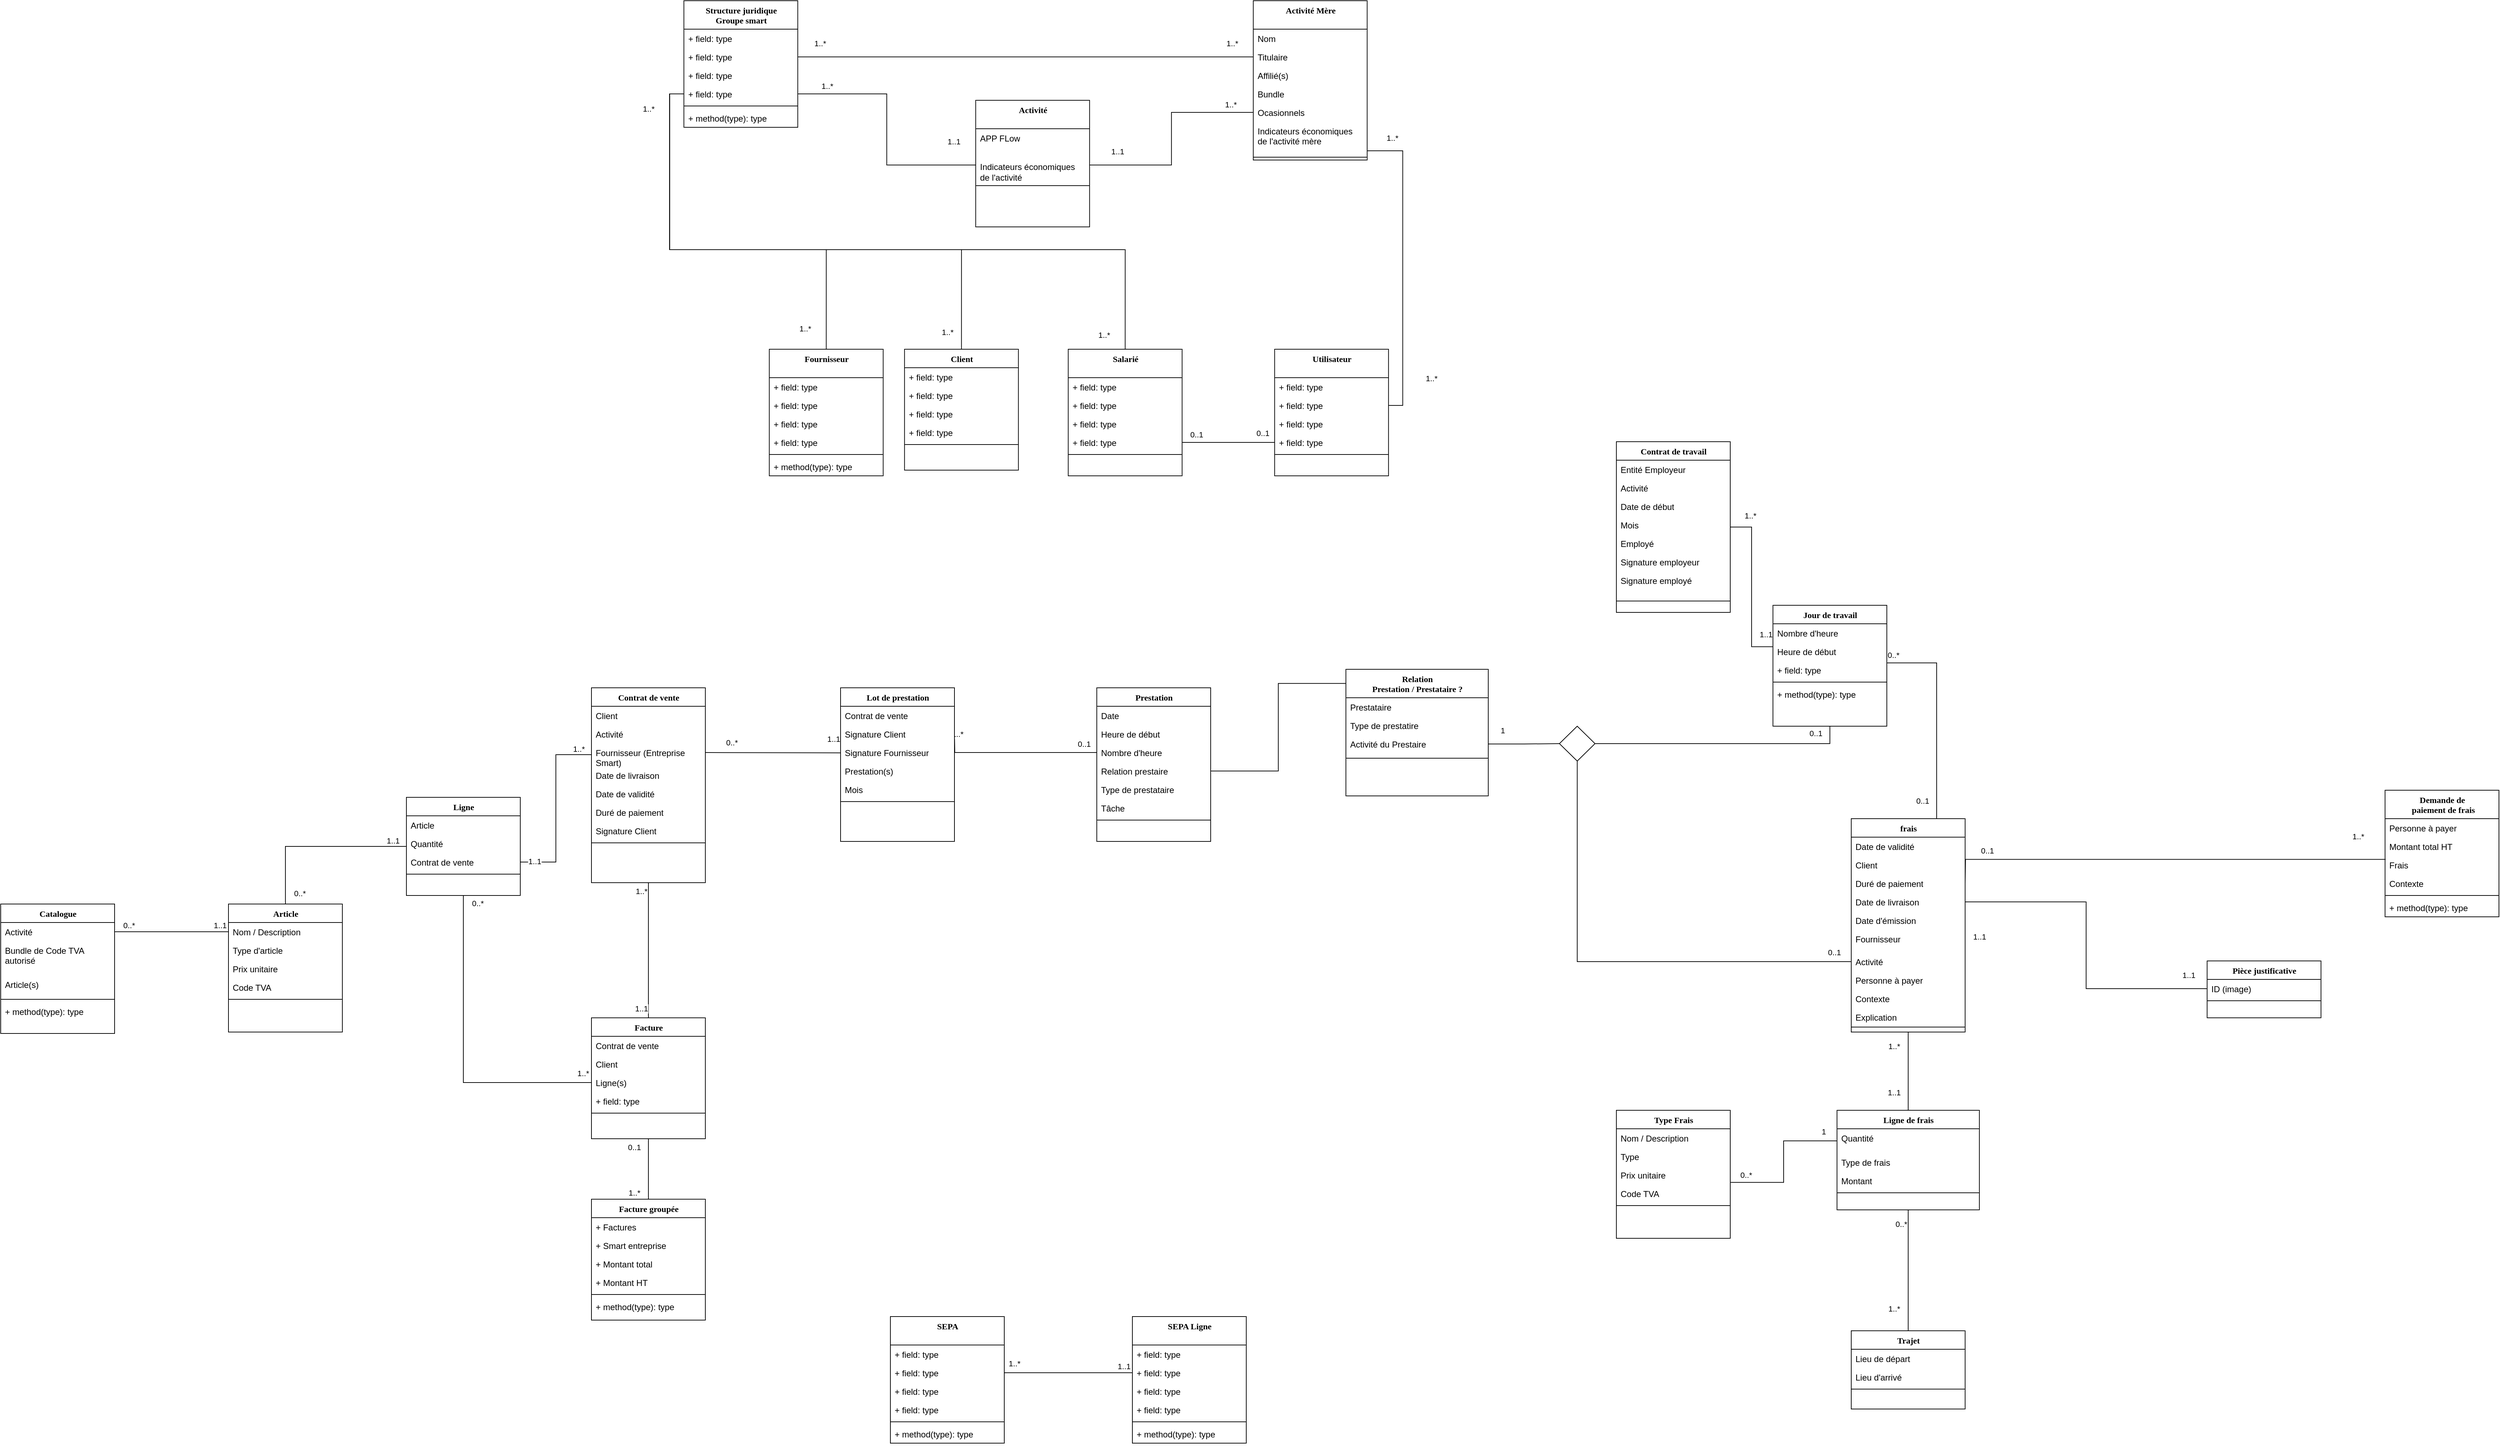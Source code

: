 <mxfile version="20.8.19" type="github" pages="4">
  <diagram name="Modèle conceptuel" id="9f46799a-70d6-7492-0946-bef42562c5a5">
    <mxGraphModel dx="10660" dy="6913" grid="1" gridSize="10" guides="1" tooltips="1" connect="1" arrows="1" fold="1" page="1" pageScale="1" pageWidth="1100" pageHeight="850" background="none" math="0" shadow="0">
      <root>
        <mxCell id="0" />
        <mxCell id="1" parent="0" />
        <mxCell id="SA5fL5qvG5E5_1VH-9Cm-11" style="edgeStyle=orthogonalEdgeStyle;rounded=0;orthogonalLoop=1;jettySize=auto;html=1;exitX=0.5;exitY=1;exitDx=0;exitDy=0;entryX=0.5;entryY=0;entryDx=0;entryDy=0;endArrow=none;endFill=0;" parent="1" source="78961159f06e98e8-56" target="SfPTiXVdirU7yYq2bnkd-66" edge="1">
          <mxGeometry relative="1" as="geometry" />
        </mxCell>
        <mxCell id="SA5fL5qvG5E5_1VH-9Cm-17" value="1..*" style="edgeLabel;html=1;align=center;verticalAlign=middle;resizable=0;points=[];" parent="SA5fL5qvG5E5_1VH-9Cm-11" vertex="1" connectable="0">
          <mxGeometry x="-0.877" relative="1" as="geometry">
            <mxPoint x="-10" as="offset" />
          </mxGeometry>
        </mxCell>
        <mxCell id="SA5fL5qvG5E5_1VH-9Cm-18" value="1..1" style="edgeLabel;html=1;align=center;verticalAlign=middle;resizable=0;points=[];" parent="SA5fL5qvG5E5_1VH-9Cm-11" vertex="1" connectable="0">
          <mxGeometry x="0.865" y="-2" relative="1" as="geometry">
            <mxPoint x="-8" as="offset" />
          </mxGeometry>
        </mxCell>
        <mxCell id="78961159f06e98e8-56" value="Contrat de vente" style="swimlane;html=1;fontStyle=1;align=center;verticalAlign=top;childLayout=stackLayout;horizontal=1;startSize=26;horizontalStack=0;resizeParent=1;resizeLast=0;collapsible=1;marginBottom=0;swimlaneFillColor=#ffffff;rounded=0;shadow=0;comic=0;labelBackgroundColor=none;strokeWidth=1;fillColor=none;fontFamily=Verdana;fontSize=12" parent="1" vertex="1">
          <mxGeometry x="90" y="-294" width="160" height="274" as="geometry" />
        </mxCell>
        <mxCell id="78961159f06e98e8-57" value="Client" style="text;html=1;strokeColor=none;fillColor=none;align=left;verticalAlign=top;spacingLeft=4;spacingRight=4;whiteSpace=wrap;overflow=hidden;rotatable=0;points=[[0,0.5],[1,0.5]];portConstraint=eastwest;" parent="78961159f06e98e8-56" vertex="1">
          <mxGeometry y="26" width="160" height="26" as="geometry" />
        </mxCell>
        <mxCell id="78961159f06e98e8-58" value="&lt;div&gt;Activité&lt;/div&gt;&lt;div&gt;&lt;br&gt;&lt;/div&gt;" style="text;html=1;strokeColor=none;fillColor=none;align=left;verticalAlign=top;spacingLeft=4;spacingRight=4;whiteSpace=wrap;overflow=hidden;rotatable=0;points=[[0,0.5],[1,0.5]];portConstraint=eastwest;" parent="78961159f06e98e8-56" vertex="1">
          <mxGeometry y="52" width="160" height="26" as="geometry" />
        </mxCell>
        <mxCell id="78961159f06e98e8-59" value="Fournisseur (Entreprise Smart)" style="text;html=1;strokeColor=none;fillColor=none;align=left;verticalAlign=top;spacingLeft=4;spacingRight=4;whiteSpace=wrap;overflow=hidden;rotatable=0;points=[[0,0.5],[1,0.5]];portConstraint=eastwest;" parent="78961159f06e98e8-56" vertex="1">
          <mxGeometry y="78" width="160" height="32" as="geometry" />
        </mxCell>
        <mxCell id="gqEkUnrwLtofYShQHEP6-57" value="Date de livraison" style="text;html=1;strokeColor=none;fillColor=none;align=left;verticalAlign=top;spacingLeft=4;spacingRight=4;whiteSpace=wrap;overflow=hidden;rotatable=0;points=[[0,0.5],[1,0.5]];portConstraint=eastwest;" parent="78961159f06e98e8-56" vertex="1">
          <mxGeometry y="110" width="160" height="26" as="geometry" />
        </mxCell>
        <mxCell id="gqEkUnrwLtofYShQHEP6-58" value="Date de validité" style="text;html=1;strokeColor=none;fillColor=none;align=left;verticalAlign=top;spacingLeft=4;spacingRight=4;whiteSpace=wrap;overflow=hidden;rotatable=0;points=[[0,0.5],[1,0.5]];portConstraint=eastwest;" parent="78961159f06e98e8-56" vertex="1">
          <mxGeometry y="136" width="160" height="26" as="geometry" />
        </mxCell>
        <mxCell id="gqEkUnrwLtofYShQHEP6-60" value="Duré de paiement" style="text;html=1;strokeColor=none;fillColor=none;align=left;verticalAlign=top;spacingLeft=4;spacingRight=4;whiteSpace=wrap;overflow=hidden;rotatable=0;points=[[0,0.5],[1,0.5]];portConstraint=eastwest;" parent="78961159f06e98e8-56" vertex="1">
          <mxGeometry y="162" width="160" height="26" as="geometry" />
        </mxCell>
        <mxCell id="gqEkUnrwLtofYShQHEP6-61" value="Signature Client" style="text;html=1;strokeColor=none;fillColor=none;align=left;verticalAlign=top;spacingLeft=4;spacingRight=4;whiteSpace=wrap;overflow=hidden;rotatable=0;points=[[0,0.5],[1,0.5]];portConstraint=eastwest;" parent="78961159f06e98e8-56" vertex="1">
          <mxGeometry y="188" width="160" height="26" as="geometry" />
        </mxCell>
        <mxCell id="78961159f06e98e8-64" value="" style="line;html=1;strokeWidth=1;fillColor=none;align=left;verticalAlign=middle;spacingTop=-1;spacingLeft=3;spacingRight=3;rotatable=0;labelPosition=right;points=[];portConstraint=eastwest;" parent="78961159f06e98e8-56" vertex="1">
          <mxGeometry y="214" width="160" height="8" as="geometry" />
        </mxCell>
        <mxCell id="SA5fL5qvG5E5_1VH-9Cm-5" style="edgeStyle=orthogonalEdgeStyle;rounded=0;orthogonalLoop=1;jettySize=auto;html=1;exitX=0;exitY=0.5;exitDx=0;exitDy=0;endArrow=none;endFill=0;" parent="1" source="SfPTiXVdirU7yYq2bnkd-45" target="SfPTiXVdirU7yYq2bnkd-52" edge="1">
          <mxGeometry relative="1" as="geometry" />
        </mxCell>
        <mxCell id="SA5fL5qvG5E5_1VH-9Cm-6" value="1..1" style="edgeLabel;html=1;align=center;verticalAlign=middle;resizable=0;points=[];" parent="SA5fL5qvG5E5_1VH-9Cm-5" vertex="1" connectable="0">
          <mxGeometry x="-0.882" y="1" relative="1" as="geometry">
            <mxPoint x="-4" y="-9" as="offset" />
          </mxGeometry>
        </mxCell>
        <mxCell id="SA5fL5qvG5E5_1VH-9Cm-7" value="0..*" style="edgeLabel;html=1;align=center;verticalAlign=middle;resizable=0;points=[];" parent="SA5fL5qvG5E5_1VH-9Cm-5" vertex="1" connectable="0">
          <mxGeometry x="0.875" relative="1" as="geometry">
            <mxPoint x="20" as="offset" />
          </mxGeometry>
        </mxCell>
        <mxCell id="SfPTiXVdirU7yYq2bnkd-45" value="Ligne" style="swimlane;html=1;fontStyle=1;align=center;verticalAlign=top;childLayout=stackLayout;horizontal=1;startSize=26;horizontalStack=0;resizeParent=1;resizeLast=0;collapsible=1;marginBottom=0;swimlaneFillColor=#ffffff;rounded=0;shadow=0;comic=0;labelBackgroundColor=none;strokeWidth=1;fillColor=none;fontFamily=Verdana;fontSize=12" parent="1" vertex="1">
          <mxGeometry x="-170" y="-140" width="160" height="138" as="geometry" />
        </mxCell>
        <mxCell id="SfPTiXVdirU7yYq2bnkd-46" value="Article" style="text;html=1;strokeColor=none;fillColor=none;align=left;verticalAlign=top;spacingLeft=4;spacingRight=4;whiteSpace=wrap;overflow=hidden;rotatable=0;points=[[0,0.5],[1,0.5]];portConstraint=eastwest;" parent="SfPTiXVdirU7yYq2bnkd-45" vertex="1">
          <mxGeometry y="26" width="160" height="26" as="geometry" />
        </mxCell>
        <mxCell id="SfPTiXVdirU7yYq2bnkd-47" value="Quantité" style="text;html=1;strokeColor=none;fillColor=none;align=left;verticalAlign=top;spacingLeft=4;spacingRight=4;whiteSpace=wrap;overflow=hidden;rotatable=0;points=[[0,0.5],[1,0.5]];portConstraint=eastwest;" parent="SfPTiXVdirU7yYq2bnkd-45" vertex="1">
          <mxGeometry y="52" width="160" height="26" as="geometry" />
        </mxCell>
        <mxCell id="SA5fL5qvG5E5_1VH-9Cm-16" value="Contrat de vente " style="text;html=1;strokeColor=none;fillColor=none;align=left;verticalAlign=top;spacingLeft=4;spacingRight=4;whiteSpace=wrap;overflow=hidden;rotatable=0;points=[[0,0.5],[1,0.5]];portConstraint=eastwest;" parent="SfPTiXVdirU7yYq2bnkd-45" vertex="1">
          <mxGeometry y="78" width="160" height="26" as="geometry" />
        </mxCell>
        <mxCell id="SfPTiXVdirU7yYq2bnkd-50" value="" style="line;html=1;strokeWidth=1;fillColor=none;align=left;verticalAlign=middle;spacingTop=-1;spacingLeft=3;spacingRight=3;rotatable=0;labelPosition=right;points=[];portConstraint=eastwest;" parent="SfPTiXVdirU7yYq2bnkd-45" vertex="1">
          <mxGeometry y="104" width="160" height="8" as="geometry" />
        </mxCell>
        <mxCell id="SfPTiXVdirU7yYq2bnkd-52" value="Article" style="swimlane;html=1;fontStyle=1;align=center;verticalAlign=top;childLayout=stackLayout;horizontal=1;startSize=26;horizontalStack=0;resizeParent=1;resizeLast=0;collapsible=1;marginBottom=0;swimlaneFillColor=#ffffff;rounded=0;shadow=0;comic=0;labelBackgroundColor=none;strokeWidth=1;fillColor=none;fontFamily=Verdana;fontSize=12" parent="1" vertex="1">
          <mxGeometry x="-420" y="10" width="160" height="180" as="geometry" />
        </mxCell>
        <mxCell id="SfPTiXVdirU7yYq2bnkd-53" value="Nom / Description " style="text;html=1;strokeColor=none;fillColor=none;align=left;verticalAlign=top;spacingLeft=4;spacingRight=4;whiteSpace=wrap;overflow=hidden;rotatable=0;points=[[0,0.5],[1,0.5]];portConstraint=eastwest;" parent="SfPTiXVdirU7yYq2bnkd-52" vertex="1">
          <mxGeometry y="26" width="160" height="26" as="geometry" />
        </mxCell>
        <mxCell id="SfPTiXVdirU7yYq2bnkd-54" value="Type d&#39;article" style="text;html=1;strokeColor=none;fillColor=none;align=left;verticalAlign=top;spacingLeft=4;spacingRight=4;whiteSpace=wrap;overflow=hidden;rotatable=0;points=[[0,0.5],[1,0.5]];portConstraint=eastwest;" parent="SfPTiXVdirU7yYq2bnkd-52" vertex="1">
          <mxGeometry y="52" width="160" height="26" as="geometry" />
        </mxCell>
        <mxCell id="SfPTiXVdirU7yYq2bnkd-55" value="Prix unitaire" style="text;html=1;strokeColor=none;fillColor=none;align=left;verticalAlign=top;spacingLeft=4;spacingRight=4;whiteSpace=wrap;overflow=hidden;rotatable=0;points=[[0,0.5],[1,0.5]];portConstraint=eastwest;" parent="SfPTiXVdirU7yYq2bnkd-52" vertex="1">
          <mxGeometry y="78" width="160" height="26" as="geometry" />
        </mxCell>
        <mxCell id="SfPTiXVdirU7yYq2bnkd-56" value="Code TVA" style="text;html=1;strokeColor=none;fillColor=none;align=left;verticalAlign=top;spacingLeft=4;spacingRight=4;whiteSpace=wrap;overflow=hidden;rotatable=0;points=[[0,0.5],[1,0.5]];portConstraint=eastwest;" parent="SfPTiXVdirU7yYq2bnkd-52" vertex="1">
          <mxGeometry y="104" width="160" height="26" as="geometry" />
        </mxCell>
        <mxCell id="SfPTiXVdirU7yYq2bnkd-57" value="" style="line;html=1;strokeWidth=1;fillColor=none;align=left;verticalAlign=middle;spacingTop=-1;spacingLeft=3;spacingRight=3;rotatable=0;labelPosition=right;points=[];portConstraint=eastwest;" parent="SfPTiXVdirU7yYq2bnkd-52" vertex="1">
          <mxGeometry y="130" width="160" height="8" as="geometry" />
        </mxCell>
        <mxCell id="SfPTiXVdirU7yYq2bnkd-59" value="Catalogue" style="swimlane;html=1;fontStyle=1;align=center;verticalAlign=top;childLayout=stackLayout;horizontal=1;startSize=26;horizontalStack=0;resizeParent=1;resizeLast=0;collapsible=1;marginBottom=0;swimlaneFillColor=#ffffff;rounded=0;shadow=0;comic=0;labelBackgroundColor=none;strokeWidth=1;fillColor=none;fontFamily=Verdana;fontSize=12" parent="1" vertex="1">
          <mxGeometry x="-740" y="10" width="160" height="182" as="geometry" />
        </mxCell>
        <mxCell id="SfPTiXVdirU7yYq2bnkd-60" value="Activité" style="text;html=1;strokeColor=none;fillColor=none;align=left;verticalAlign=top;spacingLeft=4;spacingRight=4;whiteSpace=wrap;overflow=hidden;rotatable=0;points=[[0,0.5],[1,0.5]];portConstraint=eastwest;" parent="SfPTiXVdirU7yYq2bnkd-59" vertex="1">
          <mxGeometry y="26" width="160" height="26" as="geometry" />
        </mxCell>
        <mxCell id="SfPTiXVdirU7yYq2bnkd-61" value="Bundle de Code TVA autorisé" style="text;html=1;strokeColor=none;fillColor=none;align=left;verticalAlign=top;spacingLeft=4;spacingRight=4;whiteSpace=wrap;overflow=hidden;rotatable=0;points=[[0,0.5],[1,0.5]];portConstraint=eastwest;" parent="SfPTiXVdirU7yYq2bnkd-59" vertex="1">
          <mxGeometry y="52" width="160" height="48" as="geometry" />
        </mxCell>
        <mxCell id="D2NVbUfaEYuU_2u9YsNX-126" value="Article(s)" style="text;html=1;strokeColor=none;fillColor=none;align=left;verticalAlign=top;spacingLeft=4;spacingRight=4;whiteSpace=wrap;overflow=hidden;rotatable=0;points=[[0,0.5],[1,0.5]];portConstraint=eastwest;" parent="SfPTiXVdirU7yYq2bnkd-59" vertex="1">
          <mxGeometry y="100" width="160" height="30" as="geometry" />
        </mxCell>
        <mxCell id="SfPTiXVdirU7yYq2bnkd-64" value="" style="line;html=1;strokeWidth=1;fillColor=none;align=left;verticalAlign=middle;spacingTop=-1;spacingLeft=3;spacingRight=3;rotatable=0;labelPosition=right;points=[];portConstraint=eastwest;" parent="SfPTiXVdirU7yYq2bnkd-59" vertex="1">
          <mxGeometry y="130" width="160" height="8" as="geometry" />
        </mxCell>
        <mxCell id="SfPTiXVdirU7yYq2bnkd-65" value="+ method(type): type" style="text;html=1;strokeColor=none;fillColor=none;align=left;verticalAlign=top;spacingLeft=4;spacingRight=4;whiteSpace=wrap;overflow=hidden;rotatable=0;points=[[0,0.5],[1,0.5]];portConstraint=eastwest;" parent="SfPTiXVdirU7yYq2bnkd-59" vertex="1">
          <mxGeometry y="138" width="160" height="26" as="geometry" />
        </mxCell>
        <mxCell id="SfPTiXVdirU7yYq2bnkd-66" value="Facture" style="swimlane;html=1;fontStyle=1;align=center;verticalAlign=top;childLayout=stackLayout;horizontal=1;startSize=26;horizontalStack=0;resizeParent=1;resizeLast=0;collapsible=1;marginBottom=0;swimlaneFillColor=#ffffff;rounded=0;shadow=0;comic=0;labelBackgroundColor=none;strokeWidth=1;fillColor=none;fontFamily=Verdana;fontSize=12" parent="1" vertex="1">
          <mxGeometry x="90" y="170" width="160" height="170" as="geometry" />
        </mxCell>
        <mxCell id="SfPTiXVdirU7yYq2bnkd-67" value="Contrat de vente " style="text;html=1;strokeColor=none;fillColor=none;align=left;verticalAlign=top;spacingLeft=4;spacingRight=4;whiteSpace=wrap;overflow=hidden;rotatable=0;points=[[0,0.5],[1,0.5]];portConstraint=eastwest;" parent="SfPTiXVdirU7yYq2bnkd-66" vertex="1">
          <mxGeometry y="26" width="160" height="26" as="geometry" />
        </mxCell>
        <mxCell id="SfPTiXVdirU7yYq2bnkd-68" value="Client" style="text;html=1;strokeColor=none;fillColor=none;align=left;verticalAlign=top;spacingLeft=4;spacingRight=4;whiteSpace=wrap;overflow=hidden;rotatable=0;points=[[0,0.5],[1,0.5]];portConstraint=eastwest;" parent="SfPTiXVdirU7yYq2bnkd-66" vertex="1">
          <mxGeometry y="52" width="160" height="26" as="geometry" />
        </mxCell>
        <mxCell id="SfPTiXVdirU7yYq2bnkd-69" value="Ligne(s)" style="text;html=1;strokeColor=none;fillColor=none;align=left;verticalAlign=top;spacingLeft=4;spacingRight=4;whiteSpace=wrap;overflow=hidden;rotatable=0;points=[[0,0.5],[1,0.5]];portConstraint=eastwest;" parent="SfPTiXVdirU7yYq2bnkd-66" vertex="1">
          <mxGeometry y="78" width="160" height="26" as="geometry" />
        </mxCell>
        <mxCell id="SfPTiXVdirU7yYq2bnkd-70" value="+ field: type" style="text;html=1;strokeColor=none;fillColor=none;align=left;verticalAlign=top;spacingLeft=4;spacingRight=4;whiteSpace=wrap;overflow=hidden;rotatable=0;points=[[0,0.5],[1,0.5]];portConstraint=eastwest;" parent="SfPTiXVdirU7yYq2bnkd-66" vertex="1">
          <mxGeometry y="104" width="160" height="26" as="geometry" />
        </mxCell>
        <mxCell id="SfPTiXVdirU7yYq2bnkd-71" value="" style="line;html=1;strokeWidth=1;fillColor=none;align=left;verticalAlign=middle;spacingTop=-1;spacingLeft=3;spacingRight=3;rotatable=0;labelPosition=right;points=[];portConstraint=eastwest;" parent="SfPTiXVdirU7yYq2bnkd-66" vertex="1">
          <mxGeometry y="130" width="160" height="8" as="geometry" />
        </mxCell>
        <mxCell id="SA5fL5qvG5E5_1VH-9Cm-19" value="" style="edgeStyle=orthogonalEdgeStyle;rounded=0;orthogonalLoop=1;jettySize=auto;html=1;endArrow=none;endFill=0;entryX=0.5;entryY=1;entryDx=0;entryDy=0;" parent="1" source="SfPTiXVdirU7yYq2bnkd-73" target="SfPTiXVdirU7yYq2bnkd-66" edge="1">
          <mxGeometry relative="1" as="geometry" />
        </mxCell>
        <mxCell id="SA5fL5qvG5E5_1VH-9Cm-21" value="0..1" style="edgeLabel;html=1;align=center;verticalAlign=middle;resizable=0;points=[];" parent="SA5fL5qvG5E5_1VH-9Cm-19" vertex="1" connectable="0">
          <mxGeometry x="0.757" y="-2" relative="1" as="geometry">
            <mxPoint x="-22" y="1" as="offset" />
          </mxGeometry>
        </mxCell>
        <mxCell id="SA5fL5qvG5E5_1VH-9Cm-22" value="1..*" style="edgeLabel;html=1;align=center;verticalAlign=middle;resizable=0;points=[];" parent="SA5fL5qvG5E5_1VH-9Cm-19" vertex="1" connectable="0">
          <mxGeometry x="-0.781" y="-1" relative="1" as="geometry">
            <mxPoint x="-21" as="offset" />
          </mxGeometry>
        </mxCell>
        <mxCell id="SfPTiXVdirU7yYq2bnkd-73" value="Facture groupée" style="swimlane;html=1;fontStyle=1;align=center;verticalAlign=top;childLayout=stackLayout;horizontal=1;startSize=26;horizontalStack=0;resizeParent=1;resizeLast=0;collapsible=1;marginBottom=0;swimlaneFillColor=#ffffff;rounded=0;shadow=0;comic=0;labelBackgroundColor=none;strokeWidth=1;fillColor=none;fontFamily=Verdana;fontSize=12" parent="1" vertex="1">
          <mxGeometry x="90" y="425" width="160" height="170" as="geometry" />
        </mxCell>
        <mxCell id="SfPTiXVdirU7yYq2bnkd-74" value="+ Factures" style="text;html=1;strokeColor=none;fillColor=none;align=left;verticalAlign=top;spacingLeft=4;spacingRight=4;whiteSpace=wrap;overflow=hidden;rotatable=0;points=[[0,0.5],[1,0.5]];portConstraint=eastwest;" parent="SfPTiXVdirU7yYq2bnkd-73" vertex="1">
          <mxGeometry y="26" width="160" height="26" as="geometry" />
        </mxCell>
        <mxCell id="SfPTiXVdirU7yYq2bnkd-75" value="+ Smart entreprise" style="text;html=1;strokeColor=none;fillColor=none;align=left;verticalAlign=top;spacingLeft=4;spacingRight=4;whiteSpace=wrap;overflow=hidden;rotatable=0;points=[[0,0.5],[1,0.5]];portConstraint=eastwest;" parent="SfPTiXVdirU7yYq2bnkd-73" vertex="1">
          <mxGeometry y="52" width="160" height="26" as="geometry" />
        </mxCell>
        <mxCell id="SfPTiXVdirU7yYq2bnkd-76" value="+ Montant total" style="text;html=1;strokeColor=none;fillColor=none;align=left;verticalAlign=top;spacingLeft=4;spacingRight=4;whiteSpace=wrap;overflow=hidden;rotatable=0;points=[[0,0.5],[1,0.5]];portConstraint=eastwest;" parent="SfPTiXVdirU7yYq2bnkd-73" vertex="1">
          <mxGeometry y="78" width="160" height="26" as="geometry" />
        </mxCell>
        <mxCell id="SfPTiXVdirU7yYq2bnkd-77" value="+ Montant HT" style="text;html=1;strokeColor=none;fillColor=none;align=left;verticalAlign=top;spacingLeft=4;spacingRight=4;whiteSpace=wrap;overflow=hidden;rotatable=0;points=[[0,0.5],[1,0.5]];portConstraint=eastwest;" parent="SfPTiXVdirU7yYq2bnkd-73" vertex="1">
          <mxGeometry y="104" width="160" height="26" as="geometry" />
        </mxCell>
        <mxCell id="SfPTiXVdirU7yYq2bnkd-78" value="" style="line;html=1;strokeWidth=1;fillColor=none;align=left;verticalAlign=middle;spacingTop=-1;spacingLeft=3;spacingRight=3;rotatable=0;labelPosition=right;points=[];portConstraint=eastwest;" parent="SfPTiXVdirU7yYq2bnkd-73" vertex="1">
          <mxGeometry y="130" width="160" height="8" as="geometry" />
        </mxCell>
        <mxCell id="SfPTiXVdirU7yYq2bnkd-79" value="+ method(type): type" style="text;html=1;strokeColor=none;fillColor=none;align=left;verticalAlign=top;spacingLeft=4;spacingRight=4;whiteSpace=wrap;overflow=hidden;rotatable=0;points=[[0,0.5],[1,0.5]];portConstraint=eastwest;" parent="SfPTiXVdirU7yYq2bnkd-73" vertex="1">
          <mxGeometry y="138" width="160" height="26" as="geometry" />
        </mxCell>
        <mxCell id="SfPTiXVdirU7yYq2bnkd-80" value="Prestation " style="swimlane;html=1;fontStyle=1;align=center;verticalAlign=top;childLayout=stackLayout;horizontal=1;startSize=26;horizontalStack=0;resizeParent=1;resizeLast=0;collapsible=1;marginBottom=0;swimlaneFillColor=#ffffff;rounded=0;shadow=0;comic=0;labelBackgroundColor=none;strokeWidth=1;fillColor=none;fontFamily=Verdana;fontSize=12" parent="1" vertex="1">
          <mxGeometry x="800" y="-294" width="160" height="216" as="geometry" />
        </mxCell>
        <mxCell id="SfPTiXVdirU7yYq2bnkd-81" value="Date" style="text;html=1;strokeColor=none;fillColor=none;align=left;verticalAlign=top;spacingLeft=4;spacingRight=4;whiteSpace=wrap;overflow=hidden;rotatable=0;points=[[0,0.5],[1,0.5]];portConstraint=eastwest;" parent="SfPTiXVdirU7yYq2bnkd-80" vertex="1">
          <mxGeometry y="26" width="160" height="26" as="geometry" />
        </mxCell>
        <mxCell id="SfPTiXVdirU7yYq2bnkd-82" value="Heure de début&amp;nbsp; " style="text;html=1;strokeColor=none;fillColor=none;align=left;verticalAlign=top;spacingLeft=4;spacingRight=4;whiteSpace=wrap;overflow=hidden;rotatable=0;points=[[0,0.5],[1,0.5]];portConstraint=eastwest;" parent="SfPTiXVdirU7yYq2bnkd-80" vertex="1">
          <mxGeometry y="52" width="160" height="26" as="geometry" />
        </mxCell>
        <mxCell id="SfPTiXVdirU7yYq2bnkd-83" value="Nombre d&#39;heure " style="text;html=1;strokeColor=none;fillColor=none;align=left;verticalAlign=top;spacingLeft=4;spacingRight=4;whiteSpace=wrap;overflow=hidden;rotatable=0;points=[[0,0.5],[1,0.5]];portConstraint=eastwest;" parent="SfPTiXVdirU7yYq2bnkd-80" vertex="1">
          <mxGeometry y="78" width="160" height="26" as="geometry" />
        </mxCell>
        <mxCell id="SfPTiXVdirU7yYq2bnkd-84" value="Relation prestaire" style="text;html=1;strokeColor=none;fillColor=none;align=left;verticalAlign=top;spacingLeft=4;spacingRight=4;whiteSpace=wrap;overflow=hidden;rotatable=0;points=[[0,0.5],[1,0.5]];portConstraint=eastwest;" parent="SfPTiXVdirU7yYq2bnkd-80" vertex="1">
          <mxGeometry y="104" width="160" height="26" as="geometry" />
        </mxCell>
        <mxCell id="SfPTiXVdirU7yYq2bnkd-124" value="&lt;div&gt;Type de prestataire&lt;br&gt;&lt;/div&gt;&lt;div&gt;&lt;br&gt;&lt;/div&gt;" style="text;html=1;strokeColor=none;fillColor=none;align=left;verticalAlign=top;spacingLeft=4;spacingRight=4;whiteSpace=wrap;overflow=hidden;rotatable=0;points=[[0,0.5],[1,0.5]];portConstraint=eastwest;" parent="SfPTiXVdirU7yYq2bnkd-80" vertex="1">
          <mxGeometry y="130" width="160" height="26" as="geometry" />
        </mxCell>
        <mxCell id="SfPTiXVdirU7yYq2bnkd-125" value="&lt;div&gt;Tâche&lt;br&gt;&lt;/div&gt;&lt;div&gt;&lt;br&gt;&lt;/div&gt;" style="text;html=1;strokeColor=none;fillColor=none;align=left;verticalAlign=top;spacingLeft=4;spacingRight=4;whiteSpace=wrap;overflow=hidden;rotatable=0;points=[[0,0.5],[1,0.5]];portConstraint=eastwest;" parent="SfPTiXVdirU7yYq2bnkd-80" vertex="1">
          <mxGeometry y="156" width="160" height="26" as="geometry" />
        </mxCell>
        <mxCell id="SfPTiXVdirU7yYq2bnkd-85" value="" style="line;html=1;strokeWidth=1;fillColor=none;align=left;verticalAlign=middle;spacingTop=-1;spacingLeft=3;spacingRight=3;rotatable=0;labelPosition=right;points=[];portConstraint=eastwest;" parent="SfPTiXVdirU7yYq2bnkd-80" vertex="1">
          <mxGeometry y="182" width="160" height="8" as="geometry" />
        </mxCell>
        <mxCell id="D2NVbUfaEYuU_2u9YsNX-64" style="edgeStyle=orthogonalEdgeStyle;rounded=0;orthogonalLoop=1;jettySize=auto;html=1;exitX=1;exitY=0.5;exitDx=0;exitDy=0;entryX=0.004;entryY=0.242;entryDx=0;entryDy=0;endArrow=none;endFill=0;entryPerimeter=0;" parent="1" source="SfPTiXVdirU7yYq2bnkd-87" target="SfPTiXVdirU7yYq2bnkd-96" edge="1">
          <mxGeometry relative="1" as="geometry">
            <mxPoint x="1710" y="-319" as="targetPoint" />
            <Array as="points">
              <mxPoint x="1720" y="-520" />
              <mxPoint x="1720" y="-352" />
            </Array>
          </mxGeometry>
        </mxCell>
        <mxCell id="514kKxICuv8-FM2eH1bA-18" value="1..*" style="edgeLabel;html=1;align=center;verticalAlign=middle;resizable=0;points=[];" parent="D2NVbUfaEYuU_2u9YsNX-64" vertex="1" connectable="0">
          <mxGeometry x="-0.754" y="-1" relative="1" as="geometry">
            <mxPoint y="-17" as="offset" />
          </mxGeometry>
        </mxCell>
        <mxCell id="514kKxICuv8-FM2eH1bA-19" value="1..1" style="edgeLabel;html=1;align=center;verticalAlign=middle;resizable=0;points=[];" parent="D2NVbUfaEYuU_2u9YsNX-64" vertex="1" connectable="0">
          <mxGeometry x="0.811" y="2" relative="1" as="geometry">
            <mxPoint x="11" y="-16" as="offset" />
          </mxGeometry>
        </mxCell>
        <mxCell id="SfPTiXVdirU7yYq2bnkd-87" value="Contrat de travail" style="swimlane;html=1;fontStyle=1;align=center;verticalAlign=top;childLayout=stackLayout;horizontal=1;startSize=26;horizontalStack=0;resizeParent=1;resizeLast=0;collapsible=1;marginBottom=0;swimlaneFillColor=#ffffff;rounded=0;shadow=0;comic=0;labelBackgroundColor=none;strokeWidth=1;fillColor=none;fontFamily=Verdana;fontSize=12" parent="1" vertex="1">
          <mxGeometry x="1530" y="-640" width="160" height="240" as="geometry" />
        </mxCell>
        <mxCell id="SfPTiXVdirU7yYq2bnkd-88" value="&lt;div&gt;Entité Employeur&lt;/div&gt;&lt;div&gt;&lt;br&gt;&lt;/div&gt;" style="text;html=1;strokeColor=none;fillColor=none;align=left;verticalAlign=top;spacingLeft=4;spacingRight=4;whiteSpace=wrap;overflow=hidden;rotatable=0;points=[[0,0.5],[1,0.5]];portConstraint=eastwest;" parent="SfPTiXVdirU7yYq2bnkd-87" vertex="1">
          <mxGeometry y="26" width="160" height="26" as="geometry" />
        </mxCell>
        <mxCell id="SfPTiXVdirU7yYq2bnkd-89" value="Activité" style="text;html=1;strokeColor=none;fillColor=none;align=left;verticalAlign=top;spacingLeft=4;spacingRight=4;whiteSpace=wrap;overflow=hidden;rotatable=0;points=[[0,0.5],[1,0.5]];portConstraint=eastwest;" parent="SfPTiXVdirU7yYq2bnkd-87" vertex="1">
          <mxGeometry y="52" width="160" height="26" as="geometry" />
        </mxCell>
        <mxCell id="SfPTiXVdirU7yYq2bnkd-90" value="Date de début" style="text;html=1;strokeColor=none;fillColor=none;align=left;verticalAlign=top;spacingLeft=4;spacingRight=4;whiteSpace=wrap;overflow=hidden;rotatable=0;points=[[0,0.5],[1,0.5]];portConstraint=eastwest;" parent="SfPTiXVdirU7yYq2bnkd-87" vertex="1">
          <mxGeometry y="78" width="160" height="26" as="geometry" />
        </mxCell>
        <mxCell id="SfPTiXVdirU7yYq2bnkd-91" value="Mois" style="text;html=1;strokeColor=none;fillColor=none;align=left;verticalAlign=top;spacingLeft=4;spacingRight=4;whiteSpace=wrap;overflow=hidden;rotatable=0;points=[[0,0.5],[1,0.5]];portConstraint=eastwest;" parent="SfPTiXVdirU7yYq2bnkd-87" vertex="1">
          <mxGeometry y="104" width="160" height="26" as="geometry" />
        </mxCell>
        <mxCell id="D2NVbUfaEYuU_2u9YsNX-65" value="Employé" style="text;html=1;strokeColor=none;fillColor=none;align=left;verticalAlign=top;spacingLeft=4;spacingRight=4;whiteSpace=wrap;overflow=hidden;rotatable=0;points=[[0,0.5],[1,0.5]];portConstraint=eastwest;" parent="SfPTiXVdirU7yYq2bnkd-87" vertex="1">
          <mxGeometry y="130" width="160" height="26" as="geometry" />
        </mxCell>
        <mxCell id="D2NVbUfaEYuU_2u9YsNX-66" value="Signature employeur" style="text;html=1;strokeColor=none;fillColor=none;align=left;verticalAlign=top;spacingLeft=4;spacingRight=4;whiteSpace=wrap;overflow=hidden;rotatable=0;points=[[0,0.5],[1,0.5]];portConstraint=eastwest;" parent="SfPTiXVdirU7yYq2bnkd-87" vertex="1">
          <mxGeometry y="156" width="160" height="26" as="geometry" />
        </mxCell>
        <mxCell id="D2NVbUfaEYuU_2u9YsNX-67" value="Signature employé" style="text;html=1;strokeColor=none;fillColor=none;align=left;verticalAlign=top;spacingLeft=4;spacingRight=4;whiteSpace=wrap;overflow=hidden;rotatable=0;points=[[0,0.5],[1,0.5]];portConstraint=eastwest;" parent="SfPTiXVdirU7yYq2bnkd-87" vertex="1">
          <mxGeometry y="182" width="160" height="26" as="geometry" />
        </mxCell>
        <mxCell id="SfPTiXVdirU7yYq2bnkd-92" value="" style="line;html=1;strokeWidth=1;fillColor=none;align=left;verticalAlign=middle;spacingTop=-1;spacingLeft=3;spacingRight=3;rotatable=0;labelPosition=right;points=[];portConstraint=eastwest;" parent="SfPTiXVdirU7yYq2bnkd-87" vertex="1">
          <mxGeometry y="208" width="160" height="32" as="geometry" />
        </mxCell>
        <mxCell id="SfPTiXVdirU7yYq2bnkd-94" value="Jour de travail" style="swimlane;html=1;fontStyle=1;align=center;verticalAlign=top;childLayout=stackLayout;horizontal=1;startSize=26;horizontalStack=0;resizeParent=1;resizeLast=0;collapsible=1;marginBottom=0;swimlaneFillColor=#ffffff;rounded=0;shadow=0;comic=0;labelBackgroundColor=none;strokeWidth=1;fillColor=none;fontFamily=Verdana;fontSize=12" parent="1" vertex="1">
          <mxGeometry x="1750" y="-410" width="160" height="170" as="geometry" />
        </mxCell>
        <mxCell id="SfPTiXVdirU7yYq2bnkd-95" value="Nombre d&#39;heure" style="text;html=1;strokeColor=none;fillColor=none;align=left;verticalAlign=top;spacingLeft=4;spacingRight=4;whiteSpace=wrap;overflow=hidden;rotatable=0;points=[[0,0.5],[1,0.5]];portConstraint=eastwest;" parent="SfPTiXVdirU7yYq2bnkd-94" vertex="1">
          <mxGeometry y="26" width="160" height="26" as="geometry" />
        </mxCell>
        <mxCell id="SfPTiXVdirU7yYq2bnkd-96" value="Heure de début" style="text;html=1;strokeColor=none;fillColor=none;align=left;verticalAlign=top;spacingLeft=4;spacingRight=4;whiteSpace=wrap;overflow=hidden;rotatable=0;points=[[0,0.5],[1,0.5]];portConstraint=eastwest;" parent="SfPTiXVdirU7yYq2bnkd-94" vertex="1">
          <mxGeometry y="52" width="160" height="26" as="geometry" />
        </mxCell>
        <mxCell id="SfPTiXVdirU7yYq2bnkd-98" value="+ field: type" style="text;html=1;strokeColor=none;fillColor=none;align=left;verticalAlign=top;spacingLeft=4;spacingRight=4;whiteSpace=wrap;overflow=hidden;rotatable=0;points=[[0,0.5],[1,0.5]];portConstraint=eastwest;" parent="SfPTiXVdirU7yYq2bnkd-94" vertex="1">
          <mxGeometry y="78" width="160" height="26" as="geometry" />
        </mxCell>
        <mxCell id="SfPTiXVdirU7yYq2bnkd-99" value="" style="line;html=1;strokeWidth=1;fillColor=none;align=left;verticalAlign=middle;spacingTop=-1;spacingLeft=3;spacingRight=3;rotatable=0;labelPosition=right;points=[];portConstraint=eastwest;" parent="SfPTiXVdirU7yYq2bnkd-94" vertex="1">
          <mxGeometry y="104" width="160" height="8" as="geometry" />
        </mxCell>
        <mxCell id="SfPTiXVdirU7yYq2bnkd-100" value="+ method(type): type" style="text;html=1;strokeColor=none;fillColor=none;align=left;verticalAlign=top;spacingLeft=4;spacingRight=4;whiteSpace=wrap;overflow=hidden;rotatable=0;points=[[0,0.5],[1,0.5]];portConstraint=eastwest;" parent="SfPTiXVdirU7yYq2bnkd-94" vertex="1">
          <mxGeometry y="112" width="160" height="26" as="geometry" />
        </mxCell>
        <mxCell id="D2NVbUfaEYuU_2u9YsNX-50" style="edgeStyle=orthogonalEdgeStyle;rounded=0;orthogonalLoop=1;jettySize=auto;html=1;exitX=0.75;exitY=0;exitDx=0;exitDy=0;entryX=1;entryY=0.5;entryDx=0;entryDy=0;endArrow=none;endFill=0;" parent="1" source="SfPTiXVdirU7yYq2bnkd-101" target="SfPTiXVdirU7yYq2bnkd-98" edge="1">
          <mxGeometry relative="1" as="geometry">
            <mxPoint x="1870" y="-319" as="targetPoint" />
            <Array as="points">
              <mxPoint x="1980" y="-329" />
            </Array>
          </mxGeometry>
        </mxCell>
        <mxCell id="D2NVbUfaEYuU_2u9YsNX-51" value="0..1" style="edgeLabel;html=1;align=center;verticalAlign=middle;resizable=0;points=[];" parent="D2NVbUfaEYuU_2u9YsNX-50" vertex="1" connectable="0">
          <mxGeometry x="-0.84" relative="1" as="geometry">
            <mxPoint x="-20" y="-1" as="offset" />
          </mxGeometry>
        </mxCell>
        <mxCell id="D2NVbUfaEYuU_2u9YsNX-52" value="0..*" style="edgeLabel;html=1;align=center;verticalAlign=middle;resizable=0;points=[];" parent="D2NVbUfaEYuU_2u9YsNX-50" vertex="1" connectable="0">
          <mxGeometry x="0.893" y="-4" relative="1" as="geometry">
            <mxPoint x="3" y="-7" as="offset" />
          </mxGeometry>
        </mxCell>
        <mxCell id="D2NVbUfaEYuU_2u9YsNX-61" style="edgeStyle=orthogonalEdgeStyle;rounded=0;orthogonalLoop=1;jettySize=auto;html=1;exitX=0.5;exitY=1;exitDx=0;exitDy=0;entryX=0.5;entryY=0;entryDx=0;entryDy=0;endArrow=none;endFill=0;" parent="1" source="SfPTiXVdirU7yYq2bnkd-101" target="gqEkUnrwLtofYShQHEP6-2" edge="1">
          <mxGeometry relative="1" as="geometry" />
        </mxCell>
        <mxCell id="D2NVbUfaEYuU_2u9YsNX-62" value="1..*" style="edgeLabel;html=1;align=center;verticalAlign=middle;resizable=0;points=[];" parent="D2NVbUfaEYuU_2u9YsNX-61" vertex="1" connectable="0">
          <mxGeometry x="-0.792" y="1" relative="1" as="geometry">
            <mxPoint x="-21" y="8" as="offset" />
          </mxGeometry>
        </mxCell>
        <mxCell id="D2NVbUfaEYuU_2u9YsNX-63" value="1..1" style="edgeLabel;html=1;align=center;verticalAlign=middle;resizable=0;points=[];" parent="D2NVbUfaEYuU_2u9YsNX-61" vertex="1" connectable="0">
          <mxGeometry x="0.739" y="1" relative="1" as="geometry">
            <mxPoint x="-21" y="-11" as="offset" />
          </mxGeometry>
        </mxCell>
        <mxCell id="SfPTiXVdirU7yYq2bnkd-101" value="frais " style="swimlane;html=1;fontStyle=1;align=center;verticalAlign=top;childLayout=stackLayout;horizontal=1;startSize=26;horizontalStack=0;resizeParent=1;resizeLast=0;collapsible=1;marginBottom=0;swimlaneFillColor=#ffffff;rounded=0;shadow=0;comic=0;labelBackgroundColor=none;strokeWidth=1;fillColor=none;fontFamily=Verdana;fontSize=12" parent="1" vertex="1">
          <mxGeometry x="1860" y="-110" width="160" height="300" as="geometry" />
        </mxCell>
        <mxCell id="D2NVbUfaEYuU_2u9YsNX-92" value="Date de validité" style="text;html=1;strokeColor=none;fillColor=none;align=left;verticalAlign=top;spacingLeft=4;spacingRight=4;whiteSpace=wrap;overflow=hidden;rotatable=0;points=[[0,0.5],[1,0.5]];portConstraint=eastwest;" parent="SfPTiXVdirU7yYq2bnkd-101" vertex="1">
          <mxGeometry y="26" width="160" height="26" as="geometry" />
        </mxCell>
        <mxCell id="D2NVbUfaEYuU_2u9YsNX-88" value="Client" style="text;html=1;strokeColor=none;fillColor=none;align=left;verticalAlign=top;spacingLeft=4;spacingRight=4;whiteSpace=wrap;overflow=hidden;rotatable=0;points=[[0,0.5],[1,0.5]];portConstraint=eastwest;" parent="SfPTiXVdirU7yYq2bnkd-101" vertex="1">
          <mxGeometry y="52" width="160" height="26" as="geometry" />
        </mxCell>
        <mxCell id="D2NVbUfaEYuU_2u9YsNX-93" value="Duré de paiement" style="text;html=1;strokeColor=none;fillColor=none;align=left;verticalAlign=top;spacingLeft=4;spacingRight=4;whiteSpace=wrap;overflow=hidden;rotatable=0;points=[[0,0.5],[1,0.5]];portConstraint=eastwest;" parent="SfPTiXVdirU7yYq2bnkd-101" vertex="1">
          <mxGeometry y="78" width="160" height="26" as="geometry" />
        </mxCell>
        <mxCell id="D2NVbUfaEYuU_2u9YsNX-91" value="Date de livraison" style="text;html=1;strokeColor=none;fillColor=none;align=left;verticalAlign=top;spacingLeft=4;spacingRight=4;whiteSpace=wrap;overflow=hidden;rotatable=0;points=[[0,0.5],[1,0.5]];portConstraint=eastwest;" parent="SfPTiXVdirU7yYq2bnkd-101" vertex="1">
          <mxGeometry y="104" width="160" height="26" as="geometry" />
        </mxCell>
        <mxCell id="514kKxICuv8-FM2eH1bA-23" value="Date d&#39;émission" style="text;html=1;strokeColor=none;fillColor=none;align=left;verticalAlign=top;spacingLeft=4;spacingRight=4;whiteSpace=wrap;overflow=hidden;rotatable=0;points=[[0,0.5],[1,0.5]];portConstraint=eastwest;" parent="SfPTiXVdirU7yYq2bnkd-101" vertex="1">
          <mxGeometry y="130" width="160" height="26" as="geometry" />
        </mxCell>
        <mxCell id="D2NVbUfaEYuU_2u9YsNX-90" value="Fournisseur " style="text;html=1;strokeColor=none;fillColor=none;align=left;verticalAlign=top;spacingLeft=4;spacingRight=4;whiteSpace=wrap;overflow=hidden;rotatable=0;points=[[0,0.5],[1,0.5]];portConstraint=eastwest;" parent="SfPTiXVdirU7yYq2bnkd-101" vertex="1">
          <mxGeometry y="156" width="160" height="32" as="geometry" />
        </mxCell>
        <mxCell id="D2NVbUfaEYuU_2u9YsNX-89" value="&lt;div&gt;Activité&lt;/div&gt;&lt;div&gt;&lt;br&gt;&lt;/div&gt;" style="text;html=1;strokeColor=none;fillColor=none;align=left;verticalAlign=top;spacingLeft=4;spacingRight=4;whiteSpace=wrap;overflow=hidden;rotatable=0;points=[[0,0.5],[1,0.5]];portConstraint=eastwest;" parent="SfPTiXVdirU7yYq2bnkd-101" vertex="1">
          <mxGeometry y="188" width="160" height="26" as="geometry" />
        </mxCell>
        <mxCell id="SfPTiXVdirU7yYq2bnkd-104" value="Personne à payer" style="text;html=1;strokeColor=none;fillColor=none;align=left;verticalAlign=top;spacingLeft=4;spacingRight=4;whiteSpace=wrap;overflow=hidden;rotatable=0;points=[[0,0.5],[1,0.5]];portConstraint=eastwest;" parent="SfPTiXVdirU7yYq2bnkd-101" vertex="1">
          <mxGeometry y="214" width="160" height="26" as="geometry" />
        </mxCell>
        <mxCell id="SfPTiXVdirU7yYq2bnkd-105" value="Contexte" style="text;html=1;strokeColor=none;fillColor=none;align=left;verticalAlign=top;spacingLeft=4;spacingRight=4;whiteSpace=wrap;overflow=hidden;rotatable=0;points=[[0,0.5],[1,0.5]];portConstraint=eastwest;" parent="SfPTiXVdirU7yYq2bnkd-101" vertex="1">
          <mxGeometry y="240" width="160" height="26" as="geometry" />
        </mxCell>
        <mxCell id="D2NVbUfaEYuU_2u9YsNX-98" value="Explication" style="text;html=1;strokeColor=none;fillColor=none;align=left;verticalAlign=top;spacingLeft=4;spacingRight=4;whiteSpace=wrap;overflow=hidden;rotatable=0;points=[[0,0.5],[1,0.5]];portConstraint=eastwest;" parent="SfPTiXVdirU7yYq2bnkd-101" vertex="1">
          <mxGeometry y="266" width="160" height="26" as="geometry" />
        </mxCell>
        <mxCell id="SfPTiXVdirU7yYq2bnkd-106" value="" style="line;html=1;strokeWidth=1;fillColor=none;align=left;verticalAlign=middle;spacingTop=-1;spacingLeft=3;spacingRight=3;rotatable=0;labelPosition=right;points=[];portConstraint=eastwest;" parent="SfPTiXVdirU7yYq2bnkd-101" vertex="1">
          <mxGeometry y="292" width="160" height="2" as="geometry" />
        </mxCell>
        <mxCell id="514kKxICuv8-FM2eH1bA-10" style="edgeStyle=orthogonalEdgeStyle;rounded=0;orthogonalLoop=1;jettySize=auto;html=1;exitX=0.5;exitY=1;exitDx=0;exitDy=0;endArrow=none;endFill=0;" parent="1" source="gqEkUnrwLtofYShQHEP6-2" target="514kKxICuv8-FM2eH1bA-4" edge="1">
          <mxGeometry relative="1" as="geometry" />
        </mxCell>
        <mxCell id="514kKxICuv8-FM2eH1bA-11" value="0..*" style="edgeLabel;html=1;align=center;verticalAlign=middle;resizable=0;points=[];" parent="514kKxICuv8-FM2eH1bA-10" vertex="1" connectable="0">
          <mxGeometry x="-0.76" y="-3" relative="1" as="geometry">
            <mxPoint x="-7" y="-1" as="offset" />
          </mxGeometry>
        </mxCell>
        <mxCell id="514kKxICuv8-FM2eH1bA-12" value="1..*" style="edgeLabel;html=1;align=center;verticalAlign=middle;resizable=0;points=[];" parent="514kKxICuv8-FM2eH1bA-10" vertex="1" connectable="0">
          <mxGeometry x="0.68" relative="1" as="geometry">
            <mxPoint x="-20" y="-4" as="offset" />
          </mxGeometry>
        </mxCell>
        <mxCell id="gqEkUnrwLtofYShQHEP6-2" value="Ligne de frais" style="swimlane;html=1;fontStyle=1;align=center;verticalAlign=top;childLayout=stackLayout;horizontal=1;startSize=26;horizontalStack=0;resizeParent=1;resizeLast=0;collapsible=1;marginBottom=0;swimlaneFillColor=#ffffff;rounded=0;shadow=0;comic=0;labelBackgroundColor=none;strokeWidth=1;fillColor=none;fontFamily=Verdana;fontSize=12" parent="1" vertex="1">
          <mxGeometry x="1840" y="300" width="200" height="140" as="geometry" />
        </mxCell>
        <mxCell id="gqEkUnrwLtofYShQHEP6-3" value="Quantité" style="text;html=1;strokeColor=none;fillColor=none;align=left;verticalAlign=top;spacingLeft=4;spacingRight=4;whiteSpace=wrap;overflow=hidden;rotatable=0;points=[[0,0.5],[1,0.5]];portConstraint=eastwest;" parent="gqEkUnrwLtofYShQHEP6-2" vertex="1">
          <mxGeometry y="26" width="200" height="34" as="geometry" />
        </mxCell>
        <mxCell id="gqEkUnrwLtofYShQHEP6-4" value="Type de frais " style="text;html=1;strokeColor=none;fillColor=none;align=left;verticalAlign=top;spacingLeft=4;spacingRight=4;whiteSpace=wrap;overflow=hidden;rotatable=0;points=[[0,0.5],[1,0.5]];portConstraint=eastwest;" parent="gqEkUnrwLtofYShQHEP6-2" vertex="1">
          <mxGeometry y="60" width="200" height="26" as="geometry" />
        </mxCell>
        <mxCell id="gqEkUnrwLtofYShQHEP6-6" value="Montant " style="text;html=1;strokeColor=none;fillColor=none;align=left;verticalAlign=top;spacingLeft=4;spacingRight=4;whiteSpace=wrap;overflow=hidden;rotatable=0;points=[[0,0.5],[1,0.5]];portConstraint=eastwest;" parent="gqEkUnrwLtofYShQHEP6-2" vertex="1">
          <mxGeometry y="86" width="200" height="26" as="geometry" />
        </mxCell>
        <mxCell id="gqEkUnrwLtofYShQHEP6-7" value="" style="line;html=1;strokeWidth=1;fillColor=none;align=left;verticalAlign=middle;spacingTop=-1;spacingLeft=3;spacingRight=3;rotatable=0;labelPosition=right;points=[];portConstraint=eastwest;" parent="gqEkUnrwLtofYShQHEP6-2" vertex="1">
          <mxGeometry y="112" width="200" height="8" as="geometry" />
        </mxCell>
        <mxCell id="514kKxICuv8-FM2eH1bA-74" style="edgeStyle=orthogonalEdgeStyle;rounded=0;orthogonalLoop=1;jettySize=auto;html=1;exitX=0.5;exitY=0;exitDx=0;exitDy=0;entryX=0;entryY=0.5;entryDx=0;entryDy=0;endArrow=none;endFill=0;" parent="1" source="gqEkUnrwLtofYShQHEP6-16" target="gqEkUnrwLtofYShQHEP6-34" edge="1">
          <mxGeometry relative="1" as="geometry">
            <Array as="points">
              <mxPoint x="609.86" y="-910" />
              <mxPoint x="199.86" y="-910" />
              <mxPoint x="199.86" y="-1129" />
            </Array>
          </mxGeometry>
        </mxCell>
        <mxCell id="514kKxICuv8-FM2eH1bA-77" value="1..*" style="edgeLabel;html=1;align=center;verticalAlign=middle;resizable=0;points=[];" parent="514kKxICuv8-FM2eH1bA-74" vertex="1" connectable="0">
          <mxGeometry x="-0.939" relative="1" as="geometry">
            <mxPoint x="-20" as="offset" />
          </mxGeometry>
        </mxCell>
        <mxCell id="gqEkUnrwLtofYShQHEP6-16" value="&lt;div&gt;Client&lt;/div&gt;&lt;div&gt;&lt;br&gt;&lt;/div&gt;" style="swimlane;html=1;fontStyle=1;align=center;verticalAlign=top;childLayout=stackLayout;horizontal=1;startSize=26;horizontalStack=0;resizeParent=1;resizeLast=0;collapsible=1;marginBottom=0;swimlaneFillColor=#ffffff;rounded=0;shadow=0;comic=0;labelBackgroundColor=none;strokeWidth=1;fillColor=none;fontFamily=Verdana;fontSize=12" parent="1" vertex="1">
          <mxGeometry x="529.86" y="-770" width="160" height="170" as="geometry" />
        </mxCell>
        <mxCell id="gqEkUnrwLtofYShQHEP6-17" value="+ field: type" style="text;html=1;strokeColor=none;fillColor=none;align=left;verticalAlign=top;spacingLeft=4;spacingRight=4;whiteSpace=wrap;overflow=hidden;rotatable=0;points=[[0,0.5],[1,0.5]];portConstraint=eastwest;" parent="gqEkUnrwLtofYShQHEP6-16" vertex="1">
          <mxGeometry y="26" width="160" height="26" as="geometry" />
        </mxCell>
        <mxCell id="gqEkUnrwLtofYShQHEP6-18" value="+ field: type" style="text;html=1;strokeColor=none;fillColor=none;align=left;verticalAlign=top;spacingLeft=4;spacingRight=4;whiteSpace=wrap;overflow=hidden;rotatable=0;points=[[0,0.5],[1,0.5]];portConstraint=eastwest;" parent="gqEkUnrwLtofYShQHEP6-16" vertex="1">
          <mxGeometry y="52" width="160" height="26" as="geometry" />
        </mxCell>
        <mxCell id="gqEkUnrwLtofYShQHEP6-19" value="+ field: type" style="text;html=1;strokeColor=none;fillColor=none;align=left;verticalAlign=top;spacingLeft=4;spacingRight=4;whiteSpace=wrap;overflow=hidden;rotatable=0;points=[[0,0.5],[1,0.5]];portConstraint=eastwest;" parent="gqEkUnrwLtofYShQHEP6-16" vertex="1">
          <mxGeometry y="78" width="160" height="26" as="geometry" />
        </mxCell>
        <mxCell id="gqEkUnrwLtofYShQHEP6-20" value="+ field: type" style="text;html=1;strokeColor=none;fillColor=none;align=left;verticalAlign=top;spacingLeft=4;spacingRight=4;whiteSpace=wrap;overflow=hidden;rotatable=0;points=[[0,0.5],[1,0.5]];portConstraint=eastwest;" parent="gqEkUnrwLtofYShQHEP6-16" vertex="1">
          <mxGeometry y="104" width="160" height="26" as="geometry" />
        </mxCell>
        <mxCell id="gqEkUnrwLtofYShQHEP6-21" value="" style="line;html=1;strokeWidth=1;fillColor=none;align=left;verticalAlign=middle;spacingTop=-1;spacingLeft=3;spacingRight=3;rotatable=0;labelPosition=right;points=[];portConstraint=eastwest;" parent="gqEkUnrwLtofYShQHEP6-16" vertex="1">
          <mxGeometry y="130" width="160" height="8" as="geometry" />
        </mxCell>
        <mxCell id="514kKxICuv8-FM2eH1bA-72" style="edgeStyle=orthogonalEdgeStyle;rounded=0;orthogonalLoop=1;jettySize=auto;html=1;exitX=0.5;exitY=0;exitDx=0;exitDy=0;entryX=0;entryY=0.5;entryDx=0;entryDy=0;endArrow=none;endFill=0;" parent="1" source="gqEkUnrwLtofYShQHEP6-23" target="gqEkUnrwLtofYShQHEP6-34" edge="1">
          <mxGeometry relative="1" as="geometry">
            <Array as="points">
              <mxPoint x="419.86" y="-910" />
              <mxPoint x="199.86" y="-910" />
              <mxPoint x="199.86" y="-1129" />
            </Array>
          </mxGeometry>
        </mxCell>
        <mxCell id="514kKxICuv8-FM2eH1bA-76" value="1..*" style="edgeLabel;html=1;align=center;verticalAlign=middle;resizable=0;points=[];" parent="514kKxICuv8-FM2eH1bA-72" vertex="1" connectable="0">
          <mxGeometry x="-0.902" y="-1" relative="1" as="geometry">
            <mxPoint x="-31" as="offset" />
          </mxGeometry>
        </mxCell>
        <mxCell id="gqEkUnrwLtofYShQHEP6-23" value="Fournisseur" style="swimlane;html=1;fontStyle=1;align=center;verticalAlign=top;childLayout=stackLayout;horizontal=1;startSize=40;horizontalStack=0;resizeParent=1;resizeLast=0;collapsible=1;marginBottom=0;swimlaneFillColor=#ffffff;rounded=0;shadow=0;comic=0;labelBackgroundColor=none;strokeWidth=1;fillColor=none;fontFamily=Verdana;fontSize=12" parent="1" vertex="1">
          <mxGeometry x="339.86" y="-770" width="160" height="178" as="geometry" />
        </mxCell>
        <mxCell id="gqEkUnrwLtofYShQHEP6-24" value="+ field: type" style="text;html=1;strokeColor=none;fillColor=none;align=left;verticalAlign=top;spacingLeft=4;spacingRight=4;whiteSpace=wrap;overflow=hidden;rotatable=0;points=[[0,0.5],[1,0.5]];portConstraint=eastwest;" parent="gqEkUnrwLtofYShQHEP6-23" vertex="1">
          <mxGeometry y="40" width="160" height="26" as="geometry" />
        </mxCell>
        <mxCell id="gqEkUnrwLtofYShQHEP6-25" value="+ field: type" style="text;html=1;strokeColor=none;fillColor=none;align=left;verticalAlign=top;spacingLeft=4;spacingRight=4;whiteSpace=wrap;overflow=hidden;rotatable=0;points=[[0,0.5],[1,0.5]];portConstraint=eastwest;" parent="gqEkUnrwLtofYShQHEP6-23" vertex="1">
          <mxGeometry y="66" width="160" height="26" as="geometry" />
        </mxCell>
        <mxCell id="gqEkUnrwLtofYShQHEP6-26" value="+ field: type" style="text;html=1;strokeColor=none;fillColor=none;align=left;verticalAlign=top;spacingLeft=4;spacingRight=4;whiteSpace=wrap;overflow=hidden;rotatable=0;points=[[0,0.5],[1,0.5]];portConstraint=eastwest;" parent="gqEkUnrwLtofYShQHEP6-23" vertex="1">
          <mxGeometry y="92" width="160" height="26" as="geometry" />
        </mxCell>
        <mxCell id="gqEkUnrwLtofYShQHEP6-27" value="+ field: type" style="text;html=1;strokeColor=none;fillColor=none;align=left;verticalAlign=top;spacingLeft=4;spacingRight=4;whiteSpace=wrap;overflow=hidden;rotatable=0;points=[[0,0.5],[1,0.5]];portConstraint=eastwest;" parent="gqEkUnrwLtofYShQHEP6-23" vertex="1">
          <mxGeometry y="118" width="160" height="26" as="geometry" />
        </mxCell>
        <mxCell id="gqEkUnrwLtofYShQHEP6-28" value="" style="line;html=1;strokeWidth=1;fillColor=none;align=left;verticalAlign=middle;spacingTop=-1;spacingLeft=3;spacingRight=3;rotatable=0;labelPosition=right;points=[];portConstraint=eastwest;" parent="gqEkUnrwLtofYShQHEP6-23" vertex="1">
          <mxGeometry y="144" width="160" height="8" as="geometry" />
        </mxCell>
        <mxCell id="gqEkUnrwLtofYShQHEP6-29" value="+ method(type): type" style="text;html=1;strokeColor=none;fillColor=none;align=left;verticalAlign=top;spacingLeft=4;spacingRight=4;whiteSpace=wrap;overflow=hidden;rotatable=0;points=[[0,0.5],[1,0.5]];portConstraint=eastwest;" parent="gqEkUnrwLtofYShQHEP6-23" vertex="1">
          <mxGeometry y="152" width="160" height="26" as="geometry" />
        </mxCell>
        <mxCell id="gqEkUnrwLtofYShQHEP6-30" value="&lt;div&gt;Structure juridique &lt;br&gt;&lt;/div&gt;&lt;div&gt;Groupe smart&lt;br&gt;&lt;/div&gt;" style="swimlane;html=1;fontStyle=1;align=center;verticalAlign=top;childLayout=stackLayout;horizontal=1;startSize=40;horizontalStack=0;resizeParent=1;resizeLast=0;collapsible=1;marginBottom=0;swimlaneFillColor=#ffffff;rounded=0;shadow=0;comic=0;labelBackgroundColor=none;strokeWidth=1;fillColor=none;fontFamily=Verdana;fontSize=12" parent="1" vertex="1">
          <mxGeometry x="219.86" y="-1260" width="160" height="178" as="geometry" />
        </mxCell>
        <mxCell id="gqEkUnrwLtofYShQHEP6-31" value="+ field: type" style="text;html=1;strokeColor=none;fillColor=none;align=left;verticalAlign=top;spacingLeft=4;spacingRight=4;whiteSpace=wrap;overflow=hidden;rotatable=0;points=[[0,0.5],[1,0.5]];portConstraint=eastwest;" parent="gqEkUnrwLtofYShQHEP6-30" vertex="1">
          <mxGeometry y="40" width="160" height="26" as="geometry" />
        </mxCell>
        <mxCell id="gqEkUnrwLtofYShQHEP6-32" value="+ field: type" style="text;html=1;strokeColor=none;fillColor=none;align=left;verticalAlign=top;spacingLeft=4;spacingRight=4;whiteSpace=wrap;overflow=hidden;rotatable=0;points=[[0,0.5],[1,0.5]];portConstraint=eastwest;" parent="gqEkUnrwLtofYShQHEP6-30" vertex="1">
          <mxGeometry y="66" width="160" height="26" as="geometry" />
        </mxCell>
        <mxCell id="gqEkUnrwLtofYShQHEP6-33" value="+ field: type" style="text;html=1;strokeColor=none;fillColor=none;align=left;verticalAlign=top;spacingLeft=4;spacingRight=4;whiteSpace=wrap;overflow=hidden;rotatable=0;points=[[0,0.5],[1,0.5]];portConstraint=eastwest;" parent="gqEkUnrwLtofYShQHEP6-30" vertex="1">
          <mxGeometry y="92" width="160" height="26" as="geometry" />
        </mxCell>
        <mxCell id="gqEkUnrwLtofYShQHEP6-34" value="+ field: type" style="text;html=1;strokeColor=none;fillColor=none;align=left;verticalAlign=top;spacingLeft=4;spacingRight=4;whiteSpace=wrap;overflow=hidden;rotatable=0;points=[[0,0.5],[1,0.5]];portConstraint=eastwest;" parent="gqEkUnrwLtofYShQHEP6-30" vertex="1">
          <mxGeometry y="118" width="160" height="26" as="geometry" />
        </mxCell>
        <mxCell id="gqEkUnrwLtofYShQHEP6-35" value="" style="line;html=1;strokeWidth=1;fillColor=none;align=left;verticalAlign=middle;spacingTop=-1;spacingLeft=3;spacingRight=3;rotatable=0;labelPosition=right;points=[];portConstraint=eastwest;" parent="gqEkUnrwLtofYShQHEP6-30" vertex="1">
          <mxGeometry y="144" width="160" height="8" as="geometry" />
        </mxCell>
        <mxCell id="gqEkUnrwLtofYShQHEP6-36" value="+ method(type): type" style="text;html=1;strokeColor=none;fillColor=none;align=left;verticalAlign=top;spacingLeft=4;spacingRight=4;whiteSpace=wrap;overflow=hidden;rotatable=0;points=[[0,0.5],[1,0.5]];portConstraint=eastwest;" parent="gqEkUnrwLtofYShQHEP6-30" vertex="1">
          <mxGeometry y="152" width="160" height="26" as="geometry" />
        </mxCell>
        <mxCell id="514kKxICuv8-FM2eH1bA-73" style="edgeStyle=orthogonalEdgeStyle;rounded=0;orthogonalLoop=1;jettySize=auto;html=1;exitX=0.5;exitY=0;exitDx=0;exitDy=0;entryX=0;entryY=0.5;entryDx=0;entryDy=0;endArrow=none;endFill=0;" parent="1" source="gqEkUnrwLtofYShQHEP6-37" target="gqEkUnrwLtofYShQHEP6-34" edge="1">
          <mxGeometry relative="1" as="geometry">
            <Array as="points">
              <mxPoint x="839.86" y="-910" />
              <mxPoint x="199.86" y="-910" />
              <mxPoint x="199.86" y="-1129" />
            </Array>
          </mxGeometry>
        </mxCell>
        <mxCell id="514kKxICuv8-FM2eH1bA-75" value="1..*" style="edgeLabel;html=1;align=center;verticalAlign=middle;resizable=0;points=[];" parent="514kKxICuv8-FM2eH1bA-73" vertex="1" connectable="0">
          <mxGeometry x="0.923" y="-2" relative="1" as="geometry">
            <mxPoint x="-32" y="2" as="offset" />
          </mxGeometry>
        </mxCell>
        <mxCell id="514kKxICuv8-FM2eH1bA-78" value="1..*" style="edgeLabel;html=1;align=center;verticalAlign=middle;resizable=0;points=[];" parent="514kKxICuv8-FM2eH1bA-73" vertex="1" connectable="0">
          <mxGeometry x="-0.953" y="3" relative="1" as="geometry">
            <mxPoint x="-27" y="4" as="offset" />
          </mxGeometry>
        </mxCell>
        <mxCell id="gqEkUnrwLtofYShQHEP6-37" value="&lt;div&gt;Salarié&lt;br&gt;&lt;/div&gt;" style="swimlane;html=1;fontStyle=1;align=center;verticalAlign=top;childLayout=stackLayout;horizontal=1;startSize=40;horizontalStack=0;resizeParent=1;resizeLast=0;collapsible=1;marginBottom=0;swimlaneFillColor=#ffffff;rounded=0;shadow=0;comic=0;labelBackgroundColor=none;strokeWidth=1;fillColor=none;fontFamily=Verdana;fontSize=12" parent="1" vertex="1">
          <mxGeometry x="759.86" y="-770" width="160" height="178" as="geometry" />
        </mxCell>
        <mxCell id="gqEkUnrwLtofYShQHEP6-38" value="+ field: type" style="text;html=1;strokeColor=none;fillColor=none;align=left;verticalAlign=top;spacingLeft=4;spacingRight=4;whiteSpace=wrap;overflow=hidden;rotatable=0;points=[[0,0.5],[1,0.5]];portConstraint=eastwest;" parent="gqEkUnrwLtofYShQHEP6-37" vertex="1">
          <mxGeometry y="40" width="160" height="26" as="geometry" />
        </mxCell>
        <mxCell id="gqEkUnrwLtofYShQHEP6-39" value="+ field: type" style="text;html=1;strokeColor=none;fillColor=none;align=left;verticalAlign=top;spacingLeft=4;spacingRight=4;whiteSpace=wrap;overflow=hidden;rotatable=0;points=[[0,0.5],[1,0.5]];portConstraint=eastwest;" parent="gqEkUnrwLtofYShQHEP6-37" vertex="1">
          <mxGeometry y="66" width="160" height="26" as="geometry" />
        </mxCell>
        <mxCell id="gqEkUnrwLtofYShQHEP6-40" value="+ field: type" style="text;html=1;strokeColor=none;fillColor=none;align=left;verticalAlign=top;spacingLeft=4;spacingRight=4;whiteSpace=wrap;overflow=hidden;rotatable=0;points=[[0,0.5],[1,0.5]];portConstraint=eastwest;" parent="gqEkUnrwLtofYShQHEP6-37" vertex="1">
          <mxGeometry y="92" width="160" height="26" as="geometry" />
        </mxCell>
        <mxCell id="gqEkUnrwLtofYShQHEP6-41" value="+ field: type" style="text;html=1;strokeColor=none;fillColor=none;align=left;verticalAlign=top;spacingLeft=4;spacingRight=4;whiteSpace=wrap;overflow=hidden;rotatable=0;points=[[0,0.5],[1,0.5]];portConstraint=eastwest;" parent="gqEkUnrwLtofYShQHEP6-37" vertex="1">
          <mxGeometry y="118" width="160" height="26" as="geometry" />
        </mxCell>
        <mxCell id="gqEkUnrwLtofYShQHEP6-42" value="" style="line;html=1;strokeWidth=1;fillColor=none;align=left;verticalAlign=middle;spacingTop=-1;spacingLeft=3;spacingRight=3;rotatable=0;labelPosition=right;points=[];portConstraint=eastwest;" parent="gqEkUnrwLtofYShQHEP6-37" vertex="1">
          <mxGeometry y="144" width="160" height="8" as="geometry" />
        </mxCell>
        <mxCell id="gqEkUnrwLtofYShQHEP6-44" value="&lt;div&gt;Activité Mère&lt;br&gt;&lt;/div&gt;" style="swimlane;html=1;fontStyle=1;align=center;verticalAlign=top;childLayout=stackLayout;horizontal=1;startSize=40;horizontalStack=0;resizeParent=1;resizeLast=0;collapsible=1;marginBottom=0;swimlaneFillColor=#ffffff;rounded=0;shadow=0;comic=0;labelBackgroundColor=none;strokeWidth=1;fillColor=none;fontFamily=Verdana;fontSize=12" parent="1" vertex="1">
          <mxGeometry x="1019.86" y="-1260" width="160" height="224" as="geometry" />
        </mxCell>
        <mxCell id="gqEkUnrwLtofYShQHEP6-45" value="&lt;div&gt;Nom&lt;/div&gt;" style="text;html=1;strokeColor=none;fillColor=none;align=left;verticalAlign=top;spacingLeft=4;spacingRight=4;whiteSpace=wrap;overflow=hidden;rotatable=0;points=[[0,0.5],[1,0.5]];portConstraint=eastwest;" parent="gqEkUnrwLtofYShQHEP6-44" vertex="1">
          <mxGeometry y="40" width="160" height="26" as="geometry" />
        </mxCell>
        <mxCell id="gqEkUnrwLtofYShQHEP6-46" value="Titulaire" style="text;html=1;strokeColor=none;fillColor=none;align=left;verticalAlign=top;spacingLeft=4;spacingRight=4;whiteSpace=wrap;overflow=hidden;rotatable=0;points=[[0,0.5],[1,0.5]];portConstraint=eastwest;" parent="gqEkUnrwLtofYShQHEP6-44" vertex="1">
          <mxGeometry y="66" width="160" height="26" as="geometry" />
        </mxCell>
        <mxCell id="gqEkUnrwLtofYShQHEP6-47" value="Affilié(s)" style="text;html=1;strokeColor=none;fillColor=none;align=left;verticalAlign=top;spacingLeft=4;spacingRight=4;whiteSpace=wrap;overflow=hidden;rotatable=0;points=[[0,0.5],[1,0.5]];portConstraint=eastwest;" parent="gqEkUnrwLtofYShQHEP6-44" vertex="1">
          <mxGeometry y="92" width="160" height="26" as="geometry" />
        </mxCell>
        <mxCell id="514kKxICuv8-FM2eH1bA-64" value="Bundle" style="text;html=1;strokeColor=none;fillColor=none;align=left;verticalAlign=top;spacingLeft=4;spacingRight=4;whiteSpace=wrap;overflow=hidden;rotatable=0;points=[[0,0.5],[1,0.5]];portConstraint=eastwest;" parent="gqEkUnrwLtofYShQHEP6-44" vertex="1">
          <mxGeometry y="118" width="160" height="26" as="geometry" />
        </mxCell>
        <mxCell id="gqEkUnrwLtofYShQHEP6-48" value="Ocasionnels" style="text;html=1;strokeColor=none;fillColor=none;align=left;verticalAlign=top;spacingLeft=4;spacingRight=4;whiteSpace=wrap;overflow=hidden;rotatable=0;points=[[0,0.5],[1,0.5]];portConstraint=eastwest;" parent="gqEkUnrwLtofYShQHEP6-44" vertex="1">
          <mxGeometry y="144" width="160" height="26" as="geometry" />
        </mxCell>
        <mxCell id="514kKxICuv8-FM2eH1bA-62" value="Indicateurs économiques de l&#39;activité mère" style="text;html=1;strokeColor=none;fillColor=none;align=left;verticalAlign=top;spacingLeft=4;spacingRight=4;whiteSpace=wrap;overflow=hidden;rotatable=0;points=[[0,0.5],[1,0.5]];portConstraint=eastwest;" parent="gqEkUnrwLtofYShQHEP6-44" vertex="1">
          <mxGeometry y="170" width="160" height="46" as="geometry" />
        </mxCell>
        <mxCell id="gqEkUnrwLtofYShQHEP6-49" value="" style="line;html=1;strokeWidth=1;fillColor=none;align=left;verticalAlign=middle;spacingTop=-1;spacingLeft=3;spacingRight=3;rotatable=0;labelPosition=right;points=[];portConstraint=eastwest;" parent="gqEkUnrwLtofYShQHEP6-44" vertex="1">
          <mxGeometry y="216" width="160" height="8" as="geometry" />
        </mxCell>
        <mxCell id="SA5fL5qvG5E5_1VH-9Cm-2" style="edgeStyle=orthogonalEdgeStyle;rounded=0;orthogonalLoop=1;jettySize=auto;html=1;exitX=0;exitY=0.5;exitDx=0;exitDy=0;entryX=1;entryY=0.5;entryDx=0;entryDy=0;endArrow=none;endFill=0;" parent="1" source="78961159f06e98e8-59" target="SA5fL5qvG5E5_1VH-9Cm-16" edge="1">
          <mxGeometry relative="1" as="geometry" />
        </mxCell>
        <mxCell id="SA5fL5qvG5E5_1VH-9Cm-3" value="1..*" style="edgeLabel;html=1;align=center;verticalAlign=middle;resizable=0;points=[];" parent="SA5fL5qvG5E5_1VH-9Cm-2" vertex="1" connectable="0">
          <mxGeometry x="-0.939" relative="1" as="geometry">
            <mxPoint x="-11" y="-8" as="offset" />
          </mxGeometry>
        </mxCell>
        <mxCell id="SA5fL5qvG5E5_1VH-9Cm-4" value="1..1" style="edgeLabel;html=1;align=center;verticalAlign=middle;resizable=0;points=[];" parent="SA5fL5qvG5E5_1VH-9Cm-2" vertex="1" connectable="0">
          <mxGeometry x="0.932" y="-1" relative="1" as="geometry">
            <mxPoint x="11" as="offset" />
          </mxGeometry>
        </mxCell>
        <mxCell id="SA5fL5qvG5E5_1VH-9Cm-8" style="edgeStyle=orthogonalEdgeStyle;rounded=0;orthogonalLoop=1;jettySize=auto;html=1;exitX=0;exitY=0.5;exitDx=0;exitDy=0;entryX=1;entryY=0.5;entryDx=0;entryDy=0;endArrow=none;endFill=0;" parent="1" source="SfPTiXVdirU7yYq2bnkd-53" target="SfPTiXVdirU7yYq2bnkd-60" edge="1">
          <mxGeometry relative="1" as="geometry" />
        </mxCell>
        <mxCell id="SA5fL5qvG5E5_1VH-9Cm-9" value="0..*" style="edgeLabel;html=1;align=center;verticalAlign=middle;resizable=0;points=[];" parent="SA5fL5qvG5E5_1VH-9Cm-8" vertex="1" connectable="0">
          <mxGeometry x="0.897" y="1" relative="1" as="geometry">
            <mxPoint x="12" y="-10" as="offset" />
          </mxGeometry>
        </mxCell>
        <mxCell id="SA5fL5qvG5E5_1VH-9Cm-10" value="1..1" style="edgeLabel;html=1;align=center;verticalAlign=middle;resizable=0;points=[];" parent="SA5fL5qvG5E5_1VH-9Cm-8" vertex="1" connectable="0">
          <mxGeometry x="-0.853" y="1" relative="1" as="geometry">
            <mxPoint y="-10" as="offset" />
          </mxGeometry>
        </mxCell>
        <mxCell id="SA5fL5qvG5E5_1VH-9Cm-20" style="edgeStyle=orthogonalEdgeStyle;rounded=0;orthogonalLoop=1;jettySize=auto;html=1;exitX=0;exitY=0.5;exitDx=0;exitDy=0;entryX=0.5;entryY=1;entryDx=0;entryDy=0;endArrow=none;endFill=0;" parent="1" source="SfPTiXVdirU7yYq2bnkd-69" target="SfPTiXVdirU7yYq2bnkd-45" edge="1">
          <mxGeometry relative="1" as="geometry" />
        </mxCell>
        <mxCell id="SA5fL5qvG5E5_1VH-9Cm-23" value="1..*" style="edgeLabel;html=1;align=center;verticalAlign=middle;resizable=0;points=[];" parent="SA5fL5qvG5E5_1VH-9Cm-20" vertex="1" connectable="0">
          <mxGeometry x="-0.945" y="2" relative="1" as="geometry">
            <mxPoint y="-15" as="offset" />
          </mxGeometry>
        </mxCell>
        <mxCell id="SA5fL5qvG5E5_1VH-9Cm-24" value="0..*" style="edgeLabel;html=1;align=center;verticalAlign=middle;resizable=0;points=[];" parent="SA5fL5qvG5E5_1VH-9Cm-20" vertex="1" connectable="0">
          <mxGeometry x="0.951" y="1" relative="1" as="geometry">
            <mxPoint x="21" as="offset" />
          </mxGeometry>
        </mxCell>
        <mxCell id="D2NVbUfaEYuU_2u9YsNX-1" value="&lt;div&gt;Relation &lt;br&gt;&lt;/div&gt;&lt;div&gt;Prestation / Prestataire ? &lt;/div&gt;" style="swimlane;html=1;fontStyle=1;align=center;verticalAlign=top;childLayout=stackLayout;horizontal=1;startSize=40;horizontalStack=0;resizeParent=1;resizeLast=0;collapsible=1;marginBottom=0;swimlaneFillColor=#ffffff;rounded=0;shadow=0;comic=0;labelBackgroundColor=none;strokeWidth=1;fillColor=none;fontFamily=Verdana;fontSize=12" parent="1" vertex="1">
          <mxGeometry x="1150" y="-320" width="200" height="178" as="geometry" />
        </mxCell>
        <mxCell id="D2NVbUfaEYuU_2u9YsNX-3" value="&lt;div&gt;Prestataire&lt;/div&gt;&lt;div&gt;&lt;br&gt;&lt;/div&gt;" style="text;html=1;strokeColor=none;fillColor=none;align=left;verticalAlign=top;spacingLeft=4;spacingRight=4;whiteSpace=wrap;overflow=hidden;rotatable=0;points=[[0,0.5],[1,0.5]];portConstraint=eastwest;" parent="D2NVbUfaEYuU_2u9YsNX-1" vertex="1">
          <mxGeometry y="40" width="200" height="26" as="geometry" />
        </mxCell>
        <mxCell id="D2NVbUfaEYuU_2u9YsNX-4" value="Type de prestatire" style="text;html=1;strokeColor=none;fillColor=none;align=left;verticalAlign=top;spacingLeft=4;spacingRight=4;whiteSpace=wrap;overflow=hidden;rotatable=0;points=[[0,0.5],[1,0.5]];portConstraint=eastwest;" parent="D2NVbUfaEYuU_2u9YsNX-1" vertex="1">
          <mxGeometry y="66" width="200" height="26" as="geometry" />
        </mxCell>
        <mxCell id="D2NVbUfaEYuU_2u9YsNX-6" value="Activité du Prestaire" style="text;html=1;strokeColor=none;fillColor=none;align=left;verticalAlign=top;spacingLeft=4;spacingRight=4;whiteSpace=wrap;overflow=hidden;rotatable=0;points=[[0,0.5],[1,0.5]];portConstraint=eastwest;" parent="D2NVbUfaEYuU_2u9YsNX-1" vertex="1">
          <mxGeometry y="92" width="200" height="26" as="geometry" />
        </mxCell>
        <mxCell id="D2NVbUfaEYuU_2u9YsNX-8" value="" style="line;html=1;strokeWidth=1;fillColor=none;align=left;verticalAlign=middle;spacingTop=-1;spacingLeft=3;spacingRight=3;rotatable=0;labelPosition=right;points=[];portConstraint=eastwest;" parent="D2NVbUfaEYuU_2u9YsNX-1" vertex="1">
          <mxGeometry y="118" width="200" height="14" as="geometry" />
        </mxCell>
        <mxCell id="D2NVbUfaEYuU_2u9YsNX-14" value="SEPA" style="swimlane;html=1;fontStyle=1;align=center;verticalAlign=top;childLayout=stackLayout;horizontal=1;startSize=40;horizontalStack=0;resizeParent=1;resizeLast=0;collapsible=1;marginBottom=0;swimlaneFillColor=#ffffff;rounded=0;shadow=0;comic=0;labelBackgroundColor=none;strokeWidth=1;fillColor=none;fontFamily=Verdana;fontSize=12" parent="1" vertex="1">
          <mxGeometry x="510" y="590" width="160" height="178" as="geometry" />
        </mxCell>
        <mxCell id="D2NVbUfaEYuU_2u9YsNX-15" value="+ field: type" style="text;html=1;strokeColor=none;fillColor=none;align=left;verticalAlign=top;spacingLeft=4;spacingRight=4;whiteSpace=wrap;overflow=hidden;rotatable=0;points=[[0,0.5],[1,0.5]];portConstraint=eastwest;" parent="D2NVbUfaEYuU_2u9YsNX-14" vertex="1">
          <mxGeometry y="40" width="160" height="26" as="geometry" />
        </mxCell>
        <mxCell id="D2NVbUfaEYuU_2u9YsNX-16" value="+ field: type" style="text;html=1;strokeColor=none;fillColor=none;align=left;verticalAlign=top;spacingLeft=4;spacingRight=4;whiteSpace=wrap;overflow=hidden;rotatable=0;points=[[0,0.5],[1,0.5]];portConstraint=eastwest;" parent="D2NVbUfaEYuU_2u9YsNX-14" vertex="1">
          <mxGeometry y="66" width="160" height="26" as="geometry" />
        </mxCell>
        <mxCell id="D2NVbUfaEYuU_2u9YsNX-17" value="+ field: type" style="text;html=1;strokeColor=none;fillColor=none;align=left;verticalAlign=top;spacingLeft=4;spacingRight=4;whiteSpace=wrap;overflow=hidden;rotatable=0;points=[[0,0.5],[1,0.5]];portConstraint=eastwest;" parent="D2NVbUfaEYuU_2u9YsNX-14" vertex="1">
          <mxGeometry y="92" width="160" height="26" as="geometry" />
        </mxCell>
        <mxCell id="D2NVbUfaEYuU_2u9YsNX-18" value="+ field: type" style="text;html=1;strokeColor=none;fillColor=none;align=left;verticalAlign=top;spacingLeft=4;spacingRight=4;whiteSpace=wrap;overflow=hidden;rotatable=0;points=[[0,0.5],[1,0.5]];portConstraint=eastwest;" parent="D2NVbUfaEYuU_2u9YsNX-14" vertex="1">
          <mxGeometry y="118" width="160" height="26" as="geometry" />
        </mxCell>
        <mxCell id="D2NVbUfaEYuU_2u9YsNX-19" value="" style="line;html=1;strokeWidth=1;fillColor=none;align=left;verticalAlign=middle;spacingTop=-1;spacingLeft=3;spacingRight=3;rotatable=0;labelPosition=right;points=[];portConstraint=eastwest;" parent="D2NVbUfaEYuU_2u9YsNX-14" vertex="1">
          <mxGeometry y="144" width="160" height="8" as="geometry" />
        </mxCell>
        <mxCell id="D2NVbUfaEYuU_2u9YsNX-20" value="+ method(type): type" style="text;html=1;strokeColor=none;fillColor=none;align=left;verticalAlign=top;spacingLeft=4;spacingRight=4;whiteSpace=wrap;overflow=hidden;rotatable=0;points=[[0,0.5],[1,0.5]];portConstraint=eastwest;" parent="D2NVbUfaEYuU_2u9YsNX-14" vertex="1">
          <mxGeometry y="152" width="160" height="26" as="geometry" />
        </mxCell>
        <mxCell id="D2NVbUfaEYuU_2u9YsNX-21" value="SEPA Ligne" style="swimlane;html=1;fontStyle=1;align=center;verticalAlign=top;childLayout=stackLayout;horizontal=1;startSize=40;horizontalStack=0;resizeParent=1;resizeLast=0;collapsible=1;marginBottom=0;swimlaneFillColor=#ffffff;rounded=0;shadow=0;comic=0;labelBackgroundColor=none;strokeWidth=1;fillColor=none;fontFamily=Verdana;fontSize=12" parent="1" vertex="1">
          <mxGeometry x="850" y="590" width="160" height="178" as="geometry" />
        </mxCell>
        <mxCell id="D2NVbUfaEYuU_2u9YsNX-22" value="+ field: type" style="text;html=1;strokeColor=none;fillColor=none;align=left;verticalAlign=top;spacingLeft=4;spacingRight=4;whiteSpace=wrap;overflow=hidden;rotatable=0;points=[[0,0.5],[1,0.5]];portConstraint=eastwest;" parent="D2NVbUfaEYuU_2u9YsNX-21" vertex="1">
          <mxGeometry y="40" width="160" height="26" as="geometry" />
        </mxCell>
        <mxCell id="D2NVbUfaEYuU_2u9YsNX-23" value="+ field: type" style="text;html=1;strokeColor=none;fillColor=none;align=left;verticalAlign=top;spacingLeft=4;spacingRight=4;whiteSpace=wrap;overflow=hidden;rotatable=0;points=[[0,0.5],[1,0.5]];portConstraint=eastwest;" parent="D2NVbUfaEYuU_2u9YsNX-21" vertex="1">
          <mxGeometry y="66" width="160" height="26" as="geometry" />
        </mxCell>
        <mxCell id="D2NVbUfaEYuU_2u9YsNX-24" value="+ field: type" style="text;html=1;strokeColor=none;fillColor=none;align=left;verticalAlign=top;spacingLeft=4;spacingRight=4;whiteSpace=wrap;overflow=hidden;rotatable=0;points=[[0,0.5],[1,0.5]];portConstraint=eastwest;" parent="D2NVbUfaEYuU_2u9YsNX-21" vertex="1">
          <mxGeometry y="92" width="160" height="26" as="geometry" />
        </mxCell>
        <mxCell id="D2NVbUfaEYuU_2u9YsNX-25" value="+ field: type" style="text;html=1;strokeColor=none;fillColor=none;align=left;verticalAlign=top;spacingLeft=4;spacingRight=4;whiteSpace=wrap;overflow=hidden;rotatable=0;points=[[0,0.5],[1,0.5]];portConstraint=eastwest;" parent="D2NVbUfaEYuU_2u9YsNX-21" vertex="1">
          <mxGeometry y="118" width="160" height="26" as="geometry" />
        </mxCell>
        <mxCell id="D2NVbUfaEYuU_2u9YsNX-26" value="" style="line;html=1;strokeWidth=1;fillColor=none;align=left;verticalAlign=middle;spacingTop=-1;spacingLeft=3;spacingRight=3;rotatable=0;labelPosition=right;points=[];portConstraint=eastwest;" parent="D2NVbUfaEYuU_2u9YsNX-21" vertex="1">
          <mxGeometry y="144" width="160" height="8" as="geometry" />
        </mxCell>
        <mxCell id="D2NVbUfaEYuU_2u9YsNX-27" value="+ method(type): type" style="text;html=1;strokeColor=none;fillColor=none;align=left;verticalAlign=top;spacingLeft=4;spacingRight=4;whiteSpace=wrap;overflow=hidden;rotatable=0;points=[[0,0.5],[1,0.5]];portConstraint=eastwest;" parent="D2NVbUfaEYuU_2u9YsNX-21" vertex="1">
          <mxGeometry y="152" width="160" height="26" as="geometry" />
        </mxCell>
        <mxCell id="D2NVbUfaEYuU_2u9YsNX-36" value="&lt;div&gt;Demande de&lt;/div&gt;&lt;div&gt;&amp;nbsp;paiement de frais&lt;/div&gt;" style="swimlane;html=1;fontStyle=1;align=center;verticalAlign=top;childLayout=stackLayout;horizontal=1;startSize=40;horizontalStack=0;resizeParent=1;resizeLast=0;collapsible=1;marginBottom=0;swimlaneFillColor=#ffffff;rounded=0;shadow=0;comic=0;labelBackgroundColor=none;strokeWidth=1;fillColor=none;fontFamily=Verdana;fontSize=12" parent="1" vertex="1">
          <mxGeometry x="2610" y="-150" width="160" height="178" as="geometry" />
        </mxCell>
        <mxCell id="D2NVbUfaEYuU_2u9YsNX-37" value="Personne à payer" style="text;html=1;strokeColor=none;fillColor=none;align=left;verticalAlign=top;spacingLeft=4;spacingRight=4;whiteSpace=wrap;overflow=hidden;rotatable=0;points=[[0,0.5],[1,0.5]];portConstraint=eastwest;" parent="D2NVbUfaEYuU_2u9YsNX-36" vertex="1">
          <mxGeometry y="40" width="160" height="26" as="geometry" />
        </mxCell>
        <mxCell id="D2NVbUfaEYuU_2u9YsNX-38" value="Montant total HT" style="text;html=1;strokeColor=none;fillColor=none;align=left;verticalAlign=top;spacingLeft=4;spacingRight=4;whiteSpace=wrap;overflow=hidden;rotatable=0;points=[[0,0.5],[1,0.5]];portConstraint=eastwest;" parent="D2NVbUfaEYuU_2u9YsNX-36" vertex="1">
          <mxGeometry y="66" width="160" height="26" as="geometry" />
        </mxCell>
        <mxCell id="D2NVbUfaEYuU_2u9YsNX-39" value="Frais" style="text;html=1;strokeColor=none;fillColor=none;align=left;verticalAlign=top;spacingLeft=4;spacingRight=4;whiteSpace=wrap;overflow=hidden;rotatable=0;points=[[0,0.5],[1,0.5]];portConstraint=eastwest;" parent="D2NVbUfaEYuU_2u9YsNX-36" vertex="1">
          <mxGeometry y="92" width="160" height="26" as="geometry" />
        </mxCell>
        <mxCell id="D2NVbUfaEYuU_2u9YsNX-97" value="Contexte" style="text;html=1;strokeColor=none;fillColor=none;align=left;verticalAlign=top;spacingLeft=4;spacingRight=4;whiteSpace=wrap;overflow=hidden;rotatable=0;points=[[0,0.5],[1,0.5]];portConstraint=eastwest;" parent="D2NVbUfaEYuU_2u9YsNX-36" vertex="1">
          <mxGeometry y="118" width="160" height="26" as="geometry" />
        </mxCell>
        <mxCell id="D2NVbUfaEYuU_2u9YsNX-41" value="" style="line;html=1;strokeWidth=1;fillColor=none;align=left;verticalAlign=middle;spacingTop=-1;spacingLeft=3;spacingRight=3;rotatable=0;labelPosition=right;points=[];portConstraint=eastwest;" parent="D2NVbUfaEYuU_2u9YsNX-36" vertex="1">
          <mxGeometry y="144" width="160" height="8" as="geometry" />
        </mxCell>
        <mxCell id="D2NVbUfaEYuU_2u9YsNX-42" value="+ method(type): type" style="text;html=1;strokeColor=none;fillColor=none;align=left;verticalAlign=top;spacingLeft=4;spacingRight=4;whiteSpace=wrap;overflow=hidden;rotatable=0;points=[[0,0.5],[1,0.5]];portConstraint=eastwest;" parent="D2NVbUfaEYuU_2u9YsNX-36" vertex="1">
          <mxGeometry y="152" width="160" height="26" as="geometry" />
        </mxCell>
        <mxCell id="D2NVbUfaEYuU_2u9YsNX-43" value="Pièce justificative" style="swimlane;html=1;fontStyle=1;align=center;verticalAlign=top;childLayout=stackLayout;horizontal=1;startSize=26;horizontalStack=0;resizeParent=1;resizeLast=0;collapsible=1;marginBottom=0;swimlaneFillColor=#ffffff;rounded=0;shadow=0;comic=0;labelBackgroundColor=none;strokeWidth=1;fillColor=none;fontFamily=Verdana;fontSize=12" parent="1" vertex="1">
          <mxGeometry x="2360" y="90" width="160" height="80" as="geometry" />
        </mxCell>
        <mxCell id="D2NVbUfaEYuU_2u9YsNX-44" value="ID (image)" style="text;html=1;strokeColor=none;fillColor=none;align=left;verticalAlign=top;spacingLeft=4;spacingRight=4;whiteSpace=wrap;overflow=hidden;rotatable=0;points=[[0,0.5],[1,0.5]];portConstraint=eastwest;" parent="D2NVbUfaEYuU_2u9YsNX-43" vertex="1">
          <mxGeometry y="26" width="160" height="26" as="geometry" />
        </mxCell>
        <mxCell id="D2NVbUfaEYuU_2u9YsNX-48" value="" style="line;html=1;strokeWidth=1;fillColor=none;align=left;verticalAlign=middle;spacingTop=-1;spacingLeft=3;spacingRight=3;rotatable=0;labelPosition=right;points=[];portConstraint=eastwest;" parent="D2NVbUfaEYuU_2u9YsNX-43" vertex="1">
          <mxGeometry y="52" width="160" height="8" as="geometry" />
        </mxCell>
        <mxCell id="D2NVbUfaEYuU_2u9YsNX-53" style="edgeStyle=orthogonalEdgeStyle;rounded=0;orthogonalLoop=1;jettySize=auto;html=1;exitX=1;exitY=0.5;exitDx=0;exitDy=0;entryX=0.005;entryY=0.202;entryDx=0;entryDy=0;entryPerimeter=0;endArrow=none;endFill=0;" parent="1" target="D2NVbUfaEYuU_2u9YsNX-39" edge="1">
          <mxGeometry relative="1" as="geometry">
            <mxPoint x="2020" y="-19" as="sourcePoint" />
          </mxGeometry>
        </mxCell>
        <mxCell id="D2NVbUfaEYuU_2u9YsNX-54" value="0..1" style="edgeLabel;html=1;align=center;verticalAlign=middle;resizable=0;points=[];" parent="D2NVbUfaEYuU_2u9YsNX-53" vertex="1" connectable="0">
          <mxGeometry x="-0.867" relative="1" as="geometry">
            <mxPoint x="22" y="-13" as="offset" />
          </mxGeometry>
        </mxCell>
        <mxCell id="D2NVbUfaEYuU_2u9YsNX-55" value="1..*" style="edgeLabel;html=1;align=center;verticalAlign=middle;resizable=0;points=[];" parent="D2NVbUfaEYuU_2u9YsNX-53" vertex="1" connectable="0">
          <mxGeometry x="0.904" relative="1" as="geometry">
            <mxPoint x="-9" y="-33" as="offset" />
          </mxGeometry>
        </mxCell>
        <mxCell id="D2NVbUfaEYuU_2u9YsNX-56" style="edgeStyle=orthogonalEdgeStyle;rounded=0;orthogonalLoop=1;jettySize=auto;html=1;exitX=0;exitY=0.5;exitDx=0;exitDy=0;entryX=1;entryY=0.5;entryDx=0;entryDy=0;endArrow=none;endFill=0;" parent="1" source="D2NVbUfaEYuU_2u9YsNX-44" target="SfPTiXVdirU7yYq2bnkd-105" edge="1">
          <mxGeometry relative="1" as="geometry">
            <Array as="points">
              <mxPoint x="2190" y="129" />
              <mxPoint x="2190" y="7" />
            </Array>
          </mxGeometry>
        </mxCell>
        <mxCell id="D2NVbUfaEYuU_2u9YsNX-59" value="1..1" style="edgeLabel;html=1;align=center;verticalAlign=middle;resizable=0;points=[];" parent="D2NVbUfaEYuU_2u9YsNX-56" vertex="1" connectable="0">
          <mxGeometry x="0.932" y="-1" relative="1" as="geometry">
            <mxPoint x="21" y="-67" as="offset" />
          </mxGeometry>
        </mxCell>
        <mxCell id="D2NVbUfaEYuU_2u9YsNX-60" value="1..1" style="edgeLabel;html=1;align=center;verticalAlign=middle;resizable=0;points=[];" parent="D2NVbUfaEYuU_2u9YsNX-56" vertex="1" connectable="0">
          <mxGeometry x="-0.912" y="2" relative="1" as="geometry">
            <mxPoint y="-21" as="offset" />
          </mxGeometry>
        </mxCell>
        <mxCell id="D2NVbUfaEYuU_2u9YsNX-68" style="edgeStyle=orthogonalEdgeStyle;rounded=0;orthogonalLoop=1;jettySize=auto;html=1;exitX=1;exitY=0.5;exitDx=0;exitDy=0;entryX=0;entryY=0.112;entryDx=0;entryDy=0;entryPerimeter=0;endArrow=none;endFill=0;" parent="1" source="SfPTiXVdirU7yYq2bnkd-84" target="D2NVbUfaEYuU_2u9YsNX-1" edge="1">
          <mxGeometry relative="1" as="geometry" />
        </mxCell>
        <mxCell id="D2NVbUfaEYuU_2u9YsNX-72" value="Type Frais" style="swimlane;html=1;fontStyle=1;align=center;verticalAlign=top;childLayout=stackLayout;horizontal=1;startSize=26;horizontalStack=0;resizeParent=1;resizeLast=0;collapsible=1;marginBottom=0;swimlaneFillColor=#ffffff;rounded=0;shadow=0;comic=0;labelBackgroundColor=none;strokeWidth=1;fillColor=none;fontFamily=Verdana;fontSize=12" parent="1" vertex="1">
          <mxGeometry x="1530" y="300" width="160" height="180" as="geometry" />
        </mxCell>
        <mxCell id="D2NVbUfaEYuU_2u9YsNX-73" value="Nom / Description " style="text;html=1;strokeColor=none;fillColor=none;align=left;verticalAlign=top;spacingLeft=4;spacingRight=4;whiteSpace=wrap;overflow=hidden;rotatable=0;points=[[0,0.5],[1,0.5]];portConstraint=eastwest;" parent="D2NVbUfaEYuU_2u9YsNX-72" vertex="1">
          <mxGeometry y="26" width="160" height="26" as="geometry" />
        </mxCell>
        <mxCell id="D2NVbUfaEYuU_2u9YsNX-74" value="Type " style="text;html=1;strokeColor=none;fillColor=none;align=left;verticalAlign=top;spacingLeft=4;spacingRight=4;whiteSpace=wrap;overflow=hidden;rotatable=0;points=[[0,0.5],[1,0.5]];portConstraint=eastwest;" parent="D2NVbUfaEYuU_2u9YsNX-72" vertex="1">
          <mxGeometry y="52" width="160" height="26" as="geometry" />
        </mxCell>
        <mxCell id="D2NVbUfaEYuU_2u9YsNX-75" value="Prix unitaire" style="text;html=1;strokeColor=none;fillColor=none;align=left;verticalAlign=top;spacingLeft=4;spacingRight=4;whiteSpace=wrap;overflow=hidden;rotatable=0;points=[[0,0.5],[1,0.5]];portConstraint=eastwest;" parent="D2NVbUfaEYuU_2u9YsNX-72" vertex="1">
          <mxGeometry y="78" width="160" height="26" as="geometry" />
        </mxCell>
        <mxCell id="D2NVbUfaEYuU_2u9YsNX-76" value="Code TVA" style="text;html=1;strokeColor=none;fillColor=none;align=left;verticalAlign=top;spacingLeft=4;spacingRight=4;whiteSpace=wrap;overflow=hidden;rotatable=0;points=[[0,0.5],[1,0.5]];portConstraint=eastwest;" parent="D2NVbUfaEYuU_2u9YsNX-72" vertex="1">
          <mxGeometry y="104" width="160" height="26" as="geometry" />
        </mxCell>
        <mxCell id="D2NVbUfaEYuU_2u9YsNX-77" value="" style="line;html=1;strokeWidth=1;fillColor=none;align=left;verticalAlign=middle;spacingTop=-1;spacingLeft=3;spacingRight=3;rotatable=0;labelPosition=right;points=[];portConstraint=eastwest;" parent="D2NVbUfaEYuU_2u9YsNX-72" vertex="1">
          <mxGeometry y="130" width="160" height="8" as="geometry" />
        </mxCell>
        <mxCell id="D2NVbUfaEYuU_2u9YsNX-103" style="edgeStyle=orthogonalEdgeStyle;rounded=0;orthogonalLoop=1;jettySize=auto;html=1;exitX=1;exitY=0.5;exitDx=0;exitDy=0;entryX=0.5;entryY=1;entryDx=0;entryDy=0;endArrow=none;endFill=0;" parent="1" source="D2NVbUfaEYuU_2u9YsNX-100" target="SfPTiXVdirU7yYq2bnkd-94" edge="1">
          <mxGeometry relative="1" as="geometry" />
        </mxCell>
        <mxCell id="D2NVbUfaEYuU_2u9YsNX-104" value="0..1" style="edgeLabel;html=1;align=center;verticalAlign=middle;resizable=0;points=[];" parent="D2NVbUfaEYuU_2u9YsNX-103" vertex="1" connectable="0">
          <mxGeometry x="0.811" y="-1" relative="1" as="geometry">
            <mxPoint x="-11" y="-16" as="offset" />
          </mxGeometry>
        </mxCell>
        <mxCell id="D2NVbUfaEYuU_2u9YsNX-105" style="edgeStyle=orthogonalEdgeStyle;rounded=0;orthogonalLoop=1;jettySize=auto;html=1;exitX=0.5;exitY=1;exitDx=0;exitDy=0;entryX=0;entryY=0.5;entryDx=0;entryDy=0;endArrow=none;endFill=0;" parent="1" source="D2NVbUfaEYuU_2u9YsNX-100" target="D2NVbUfaEYuU_2u9YsNX-89" edge="1">
          <mxGeometry relative="1" as="geometry">
            <mxPoint x="1860" y="-45" as="targetPoint" />
          </mxGeometry>
        </mxCell>
        <mxCell id="D2NVbUfaEYuU_2u9YsNX-106" value="0..1" style="edgeLabel;html=1;align=center;verticalAlign=middle;resizable=0;points=[];" parent="D2NVbUfaEYuU_2u9YsNX-105" vertex="1" connectable="0">
          <mxGeometry x="0.942" relative="1" as="geometry">
            <mxPoint x="-5" y="-13" as="offset" />
          </mxGeometry>
        </mxCell>
        <mxCell id="D2NVbUfaEYuU_2u9YsNX-100" value="" style="rhombus;whiteSpace=wrap;html=1;" parent="1" vertex="1">
          <mxGeometry x="1450" y="-240" width="50" height="49" as="geometry" />
        </mxCell>
        <mxCell id="D2NVbUfaEYuU_2u9YsNX-101" style="edgeStyle=orthogonalEdgeStyle;rounded=0;orthogonalLoop=1;jettySize=auto;html=1;exitX=1;exitY=0.5;exitDx=0;exitDy=0;endArrow=none;endFill=0;" parent="1" source="D2NVbUfaEYuU_2u9YsNX-6" target="D2NVbUfaEYuU_2u9YsNX-100" edge="1">
          <mxGeometry relative="1" as="geometry" />
        </mxCell>
        <mxCell id="D2NVbUfaEYuU_2u9YsNX-102" value="1" style="edgeLabel;html=1;align=center;verticalAlign=middle;resizable=0;points=[];" parent="D2NVbUfaEYuU_2u9YsNX-101" vertex="1" connectable="0">
          <mxGeometry x="-0.771" y="-3" relative="1" as="geometry">
            <mxPoint x="8" y="-22" as="offset" />
          </mxGeometry>
        </mxCell>
        <mxCell id="D2NVbUfaEYuU_2u9YsNX-107" style="edgeStyle=orthogonalEdgeStyle;rounded=0;orthogonalLoop=1;jettySize=auto;html=1;endArrow=none;endFill=0;" parent="1" edge="1">
          <mxGeometry relative="1" as="geometry">
            <mxPoint x="250" y="-203" as="sourcePoint" />
            <mxPoint x="440" y="-228.96" as="targetPoint" />
          </mxGeometry>
        </mxCell>
        <mxCell id="D2NVbUfaEYuU_2u9YsNX-109" value="0..*" style="edgeLabel;html=1;align=center;verticalAlign=middle;resizable=0;points=[];" parent="D2NVbUfaEYuU_2u9YsNX-107" vertex="1" connectable="0">
          <mxGeometry x="-0.663" y="-1" relative="1" as="geometry">
            <mxPoint y="-15" as="offset" />
          </mxGeometry>
        </mxCell>
        <mxCell id="D2NVbUfaEYuU_2u9YsNX-111" value="1..1" style="edgeLabel;html=1;align=center;verticalAlign=middle;resizable=0;points=[];" parent="D2NVbUfaEYuU_2u9YsNX-107" vertex="1" connectable="0">
          <mxGeometry x="0.849" y="-1" relative="1" as="geometry">
            <mxPoint x="-12" y="-10" as="offset" />
          </mxGeometry>
        </mxCell>
        <mxCell id="514kKxICuv8-FM2eH1bA-1" style="edgeStyle=orthogonalEdgeStyle;rounded=0;orthogonalLoop=1;jettySize=auto;html=1;exitX=0;exitY=0.5;exitDx=0;exitDy=0;entryX=1.004;entryY=0.9;entryDx=0;entryDy=0;entryPerimeter=0;endArrow=none;endFill=0;" parent="1" source="gqEkUnrwLtofYShQHEP6-3" target="D2NVbUfaEYuU_2u9YsNX-75" edge="1">
          <mxGeometry relative="1" as="geometry" />
        </mxCell>
        <mxCell id="514kKxICuv8-FM2eH1bA-2" value="0..*" style="edgeLabel;html=1;align=center;verticalAlign=middle;resizable=0;points=[];" parent="514kKxICuv8-FM2eH1bA-1" vertex="1" connectable="0">
          <mxGeometry x="0.807" y="-1" relative="1" as="geometry">
            <mxPoint x="1" y="-10" as="offset" />
          </mxGeometry>
        </mxCell>
        <mxCell id="514kKxICuv8-FM2eH1bA-3" value="1" style="edgeLabel;html=1;align=center;verticalAlign=middle;resizable=0;points=[];" parent="514kKxICuv8-FM2eH1bA-1" vertex="1" connectable="0">
          <mxGeometry x="-0.819" y="-2" relative="1" as="geometry">
            <mxPoint y="-11" as="offset" />
          </mxGeometry>
        </mxCell>
        <mxCell id="514kKxICuv8-FM2eH1bA-4" value="Trajet" style="swimlane;html=1;fontStyle=1;align=center;verticalAlign=top;childLayout=stackLayout;horizontal=1;startSize=26;horizontalStack=0;resizeParent=1;resizeLast=0;collapsible=1;marginBottom=0;swimlaneFillColor=#ffffff;rounded=0;shadow=0;comic=0;labelBackgroundColor=none;strokeWidth=1;fillColor=none;fontFamily=Verdana;fontSize=12" parent="1" vertex="1">
          <mxGeometry x="1860" y="610" width="160" height="110" as="geometry" />
        </mxCell>
        <mxCell id="514kKxICuv8-FM2eH1bA-5" value="Lieu de départ" style="text;html=1;strokeColor=none;fillColor=none;align=left;verticalAlign=top;spacingLeft=4;spacingRight=4;whiteSpace=wrap;overflow=hidden;rotatable=0;points=[[0,0.5],[1,0.5]];portConstraint=eastwest;" parent="514kKxICuv8-FM2eH1bA-4" vertex="1">
          <mxGeometry y="26" width="160" height="26" as="geometry" />
        </mxCell>
        <mxCell id="514kKxICuv8-FM2eH1bA-6" value="Lieu d&#39;arrivé" style="text;html=1;strokeColor=none;fillColor=none;align=left;verticalAlign=top;spacingLeft=4;spacingRight=4;whiteSpace=wrap;overflow=hidden;rotatable=0;points=[[0,0.5],[1,0.5]];portConstraint=eastwest;" parent="514kKxICuv8-FM2eH1bA-4" vertex="1">
          <mxGeometry y="52" width="160" height="26" as="geometry" />
        </mxCell>
        <mxCell id="514kKxICuv8-FM2eH1bA-9" value="" style="line;html=1;strokeWidth=1;fillColor=none;align=left;verticalAlign=middle;spacingTop=-1;spacingLeft=3;spacingRight=3;rotatable=0;labelPosition=right;points=[];portConstraint=eastwest;" parent="514kKxICuv8-FM2eH1bA-4" vertex="1">
          <mxGeometry y="78" width="160" height="8" as="geometry" />
        </mxCell>
        <mxCell id="514kKxICuv8-FM2eH1bA-14" style="edgeStyle=orthogonalEdgeStyle;rounded=0;orthogonalLoop=1;jettySize=auto;html=1;exitX=0;exitY=0.5;exitDx=0;exitDy=0;entryX=1;entryY=0.5;entryDx=0;entryDy=0;endArrow=none;endFill=0;" parent="1" source="SfPTiXVdirU7yYq2bnkd-83" edge="1">
          <mxGeometry relative="1" as="geometry">
            <mxPoint x="600" y="-229" as="targetPoint" />
          </mxGeometry>
        </mxCell>
        <mxCell id="514kKxICuv8-FM2eH1bA-16" value="&lt;div&gt;0..1&lt;/div&gt;" style="edgeLabel;html=1;align=center;verticalAlign=middle;resizable=0;points=[];" parent="514kKxICuv8-FM2eH1bA-14" vertex="1" connectable="0">
          <mxGeometry x="-0.842" y="-2" relative="1" as="geometry">
            <mxPoint y="-10" as="offset" />
          </mxGeometry>
        </mxCell>
        <mxCell id="514kKxICuv8-FM2eH1bA-17" value="1..*" style="edgeLabel;html=1;align=center;verticalAlign=middle;resizable=0;points=[];" parent="514kKxICuv8-FM2eH1bA-14" vertex="1" connectable="0">
          <mxGeometry x="0.821" y="-3" relative="1" as="geometry">
            <mxPoint y="-20" as="offset" />
          </mxGeometry>
        </mxCell>
        <mxCell id="514kKxICuv8-FM2eH1bA-20" style="edgeStyle=orthogonalEdgeStyle;rounded=0;orthogonalLoop=1;jettySize=auto;html=1;exitX=0;exitY=0.5;exitDx=0;exitDy=0;entryX=1;entryY=0.5;entryDx=0;entryDy=0;endArrow=none;endFill=0;" parent="1" source="D2NVbUfaEYuU_2u9YsNX-23" target="D2NVbUfaEYuU_2u9YsNX-16" edge="1">
          <mxGeometry relative="1" as="geometry" />
        </mxCell>
        <mxCell id="514kKxICuv8-FM2eH1bA-21" value="1..*" style="edgeLabel;html=1;align=center;verticalAlign=middle;resizable=0;points=[];" parent="514kKxICuv8-FM2eH1bA-20" vertex="1" connectable="0">
          <mxGeometry x="0.844" y="1" relative="1" as="geometry">
            <mxPoint y="-14" as="offset" />
          </mxGeometry>
        </mxCell>
        <mxCell id="514kKxICuv8-FM2eH1bA-22" value="1..1" style="edgeLabel;html=1;align=center;verticalAlign=middle;resizable=0;points=[];" parent="514kKxICuv8-FM2eH1bA-20" vertex="1" connectable="0">
          <mxGeometry x="-0.867" y="-2" relative="1" as="geometry">
            <mxPoint y="-7" as="offset" />
          </mxGeometry>
        </mxCell>
        <mxCell id="514kKxICuv8-FM2eH1bA-24" value="Lot de prestation" style="swimlane;html=1;fontStyle=1;align=center;verticalAlign=top;childLayout=stackLayout;horizontal=1;startSize=26;horizontalStack=0;resizeParent=1;resizeLast=0;collapsible=1;marginBottom=0;swimlaneFillColor=#ffffff;rounded=0;shadow=0;comic=0;labelBackgroundColor=none;strokeWidth=1;fillColor=none;fontFamily=Verdana;fontSize=12" parent="1" vertex="1">
          <mxGeometry x="440" y="-294" width="160" height="216" as="geometry" />
        </mxCell>
        <mxCell id="SfPTiXVdirU7yYq2bnkd-117" value="&lt;div&gt;Contrat de vente&lt;/div&gt;&lt;div&gt;&lt;br&gt;&lt;/div&gt;" style="text;html=1;strokeColor=none;fillColor=none;align=left;verticalAlign=top;spacingLeft=4;spacingRight=4;whiteSpace=wrap;overflow=hidden;rotatable=0;points=[[0,0.5],[1,0.5]];portConstraint=eastwest;" parent="514kKxICuv8-FM2eH1bA-24" vertex="1">
          <mxGeometry y="26" width="160" height="26" as="geometry" />
        </mxCell>
        <mxCell id="D2NVbUfaEYuU_2u9YsNX-10" value="&lt;div&gt;Signature Client&lt;br&gt;&lt;/div&gt;" style="text;html=1;strokeColor=none;fillColor=none;align=left;verticalAlign=top;spacingLeft=4;spacingRight=4;whiteSpace=wrap;overflow=hidden;rotatable=0;points=[[0,0.5],[1,0.5]];portConstraint=eastwest;" parent="514kKxICuv8-FM2eH1bA-24" vertex="1">
          <mxGeometry y="52" width="160" height="26" as="geometry" />
        </mxCell>
        <mxCell id="SfPTiXVdirU7yYq2bnkd-120" value="&lt;div&gt;Signature Fournisseur&lt;/div&gt;" style="text;html=1;strokeColor=none;fillColor=none;align=left;verticalAlign=top;spacingLeft=4;spacingRight=4;whiteSpace=wrap;overflow=hidden;rotatable=0;points=[[0,0.5],[1,0.5]];portConstraint=eastwest;" parent="514kKxICuv8-FM2eH1bA-24" vertex="1">
          <mxGeometry y="78" width="160" height="26" as="geometry" />
        </mxCell>
        <mxCell id="SfPTiXVdirU7yYq2bnkd-118" value="Prestation(s)" style="text;html=1;strokeColor=none;fillColor=none;align=left;verticalAlign=top;spacingLeft=4;spacingRight=4;whiteSpace=wrap;overflow=hidden;rotatable=0;points=[[0,0.5],[1,0.5]];portConstraint=eastwest;" parent="514kKxICuv8-FM2eH1bA-24" vertex="1">
          <mxGeometry y="104" width="160" height="26" as="geometry" />
        </mxCell>
        <mxCell id="514kKxICuv8-FM2eH1bA-32" value="Mois" style="text;html=1;strokeColor=none;fillColor=none;align=left;verticalAlign=top;spacingLeft=4;spacingRight=4;whiteSpace=wrap;overflow=hidden;rotatable=0;points=[[0,0.5],[1,0.5]];portConstraint=eastwest;" parent="514kKxICuv8-FM2eH1bA-24" vertex="1">
          <mxGeometry y="130" width="160" height="26" as="geometry" />
        </mxCell>
        <mxCell id="514kKxICuv8-FM2eH1bA-31" value="" style="line;html=1;strokeWidth=1;fillColor=none;align=left;verticalAlign=middle;spacingTop=-1;spacingLeft=3;spacingRight=3;rotatable=0;labelPosition=right;points=[];portConstraint=eastwest;" parent="514kKxICuv8-FM2eH1bA-24" vertex="1">
          <mxGeometry y="156" width="160" height="8" as="geometry" />
        </mxCell>
        <mxCell id="514kKxICuv8-FM2eH1bA-33" style="edgeStyle=orthogonalEdgeStyle;rounded=0;orthogonalLoop=1;jettySize=auto;html=1;exitX=1;exitY=0.5;exitDx=0;exitDy=0;entryX=0;entryY=0.5;entryDx=0;entryDy=0;endArrow=none;endFill=0;" parent="1" source="gqEkUnrwLtofYShQHEP6-32" target="gqEkUnrwLtofYShQHEP6-46" edge="1">
          <mxGeometry relative="1" as="geometry" />
        </mxCell>
        <mxCell id="514kKxICuv8-FM2eH1bA-34" value="1..*" style="edgeLabel;html=1;align=center;verticalAlign=middle;resizable=0;points=[];" parent="514kKxICuv8-FM2eH1bA-33" vertex="1" connectable="0">
          <mxGeometry x="-0.936" y="-3" relative="1" as="geometry">
            <mxPoint x="10" y="-22" as="offset" />
          </mxGeometry>
        </mxCell>
        <mxCell id="514kKxICuv8-FM2eH1bA-35" value="1..*" style="edgeLabel;html=1;align=center;verticalAlign=middle;resizable=0;points=[];" parent="514kKxICuv8-FM2eH1bA-33" vertex="1" connectable="0">
          <mxGeometry x="0.966" y="-1" relative="1" as="geometry">
            <mxPoint x="-19" y="-20" as="offset" />
          </mxGeometry>
        </mxCell>
        <mxCell id="514kKxICuv8-FM2eH1bA-36" value="Utilisateur" style="swimlane;html=1;fontStyle=1;align=center;verticalAlign=top;childLayout=stackLayout;horizontal=1;startSize=40;horizontalStack=0;resizeParent=1;resizeLast=0;collapsible=1;marginBottom=0;swimlaneFillColor=#ffffff;rounded=0;shadow=0;comic=0;labelBackgroundColor=none;strokeWidth=1;fillColor=none;fontFamily=Verdana;fontSize=12" parent="1" vertex="1">
          <mxGeometry x="1049.86" y="-770" width="160" height="178" as="geometry" />
        </mxCell>
        <mxCell id="514kKxICuv8-FM2eH1bA-37" value="+ field: type" style="text;html=1;strokeColor=none;fillColor=none;align=left;verticalAlign=top;spacingLeft=4;spacingRight=4;whiteSpace=wrap;overflow=hidden;rotatable=0;points=[[0,0.5],[1,0.5]];portConstraint=eastwest;" parent="514kKxICuv8-FM2eH1bA-36" vertex="1">
          <mxGeometry y="40" width="160" height="26" as="geometry" />
        </mxCell>
        <mxCell id="514kKxICuv8-FM2eH1bA-38" value="+ field: type" style="text;html=1;strokeColor=none;fillColor=none;align=left;verticalAlign=top;spacingLeft=4;spacingRight=4;whiteSpace=wrap;overflow=hidden;rotatable=0;points=[[0,0.5],[1,0.5]];portConstraint=eastwest;" parent="514kKxICuv8-FM2eH1bA-36" vertex="1">
          <mxGeometry y="66" width="160" height="26" as="geometry" />
        </mxCell>
        <mxCell id="514kKxICuv8-FM2eH1bA-39" value="+ field: type" style="text;html=1;strokeColor=none;fillColor=none;align=left;verticalAlign=top;spacingLeft=4;spacingRight=4;whiteSpace=wrap;overflow=hidden;rotatable=0;points=[[0,0.5],[1,0.5]];portConstraint=eastwest;" parent="514kKxICuv8-FM2eH1bA-36" vertex="1">
          <mxGeometry y="92" width="160" height="26" as="geometry" />
        </mxCell>
        <mxCell id="514kKxICuv8-FM2eH1bA-40" value="+ field: type" style="text;html=1;strokeColor=none;fillColor=none;align=left;verticalAlign=top;spacingLeft=4;spacingRight=4;whiteSpace=wrap;overflow=hidden;rotatable=0;points=[[0,0.5],[1,0.5]];portConstraint=eastwest;" parent="514kKxICuv8-FM2eH1bA-36" vertex="1">
          <mxGeometry y="118" width="160" height="26" as="geometry" />
        </mxCell>
        <mxCell id="514kKxICuv8-FM2eH1bA-41" value="" style="line;html=1;strokeWidth=1;fillColor=none;align=left;verticalAlign=middle;spacingTop=-1;spacingLeft=3;spacingRight=3;rotatable=0;labelPosition=right;points=[];portConstraint=eastwest;" parent="514kKxICuv8-FM2eH1bA-36" vertex="1">
          <mxGeometry y="144" width="160" height="8" as="geometry" />
        </mxCell>
        <mxCell id="514kKxICuv8-FM2eH1bA-43" value="&lt;div&gt;Activité&lt;br&gt;&lt;/div&gt;" style="swimlane;html=1;fontStyle=1;align=center;verticalAlign=top;childLayout=stackLayout;horizontal=1;startSize=40;horizontalStack=0;resizeParent=1;resizeLast=0;collapsible=1;marginBottom=0;swimlaneFillColor=#ffffff;rounded=0;shadow=0;comic=0;labelBackgroundColor=none;strokeWidth=1;fillColor=none;fontFamily=Verdana;fontSize=12" parent="1" vertex="1">
          <mxGeometry x="629.86" y="-1120" width="160" height="178" as="geometry" />
        </mxCell>
        <mxCell id="514kKxICuv8-FM2eH1bA-44" value="APP FLow" style="text;html=1;strokeColor=none;fillColor=none;align=left;verticalAlign=top;spacingLeft=4;spacingRight=4;whiteSpace=wrap;overflow=hidden;rotatable=0;points=[[0,0.5],[1,0.5]];portConstraint=eastwest;" parent="514kKxICuv8-FM2eH1bA-43" vertex="1">
          <mxGeometry y="40" width="160" height="26" as="geometry" />
        </mxCell>
        <mxCell id="514kKxICuv8-FM2eH1bA-45" value="&lt;br&gt;Indicateurs économiques de l&#39;activité &lt;br&gt;" style="text;html=1;strokeColor=none;fillColor=none;align=left;verticalAlign=top;spacingLeft=4;spacingRight=4;whiteSpace=wrap;overflow=hidden;rotatable=0;points=[[0,0.5],[1,0.5]];portConstraint=eastwest;" parent="514kKxICuv8-FM2eH1bA-43" vertex="1">
          <mxGeometry y="66" width="160" height="50" as="geometry" />
        </mxCell>
        <mxCell id="514kKxICuv8-FM2eH1bA-48" value="" style="line;html=1;strokeWidth=1;fillColor=none;align=left;verticalAlign=middle;spacingTop=-1;spacingLeft=3;spacingRight=3;rotatable=0;labelPosition=right;points=[];portConstraint=eastwest;" parent="514kKxICuv8-FM2eH1bA-43" vertex="1">
          <mxGeometry y="116" width="160" height="8" as="geometry" />
        </mxCell>
        <mxCell id="514kKxICuv8-FM2eH1bA-50" style="edgeStyle=orthogonalEdgeStyle;rounded=0;orthogonalLoop=1;jettySize=auto;html=1;exitX=1;exitY=0.5;exitDx=0;exitDy=0;entryX=0;entryY=0.5;entryDx=0;entryDy=0;endArrow=none;endFill=0;" parent="1" source="gqEkUnrwLtofYShQHEP6-34" target="514kKxICuv8-FM2eH1bA-45" edge="1">
          <mxGeometry relative="1" as="geometry" />
        </mxCell>
        <mxCell id="514kKxICuv8-FM2eH1bA-52" value="&lt;div&gt;1..1&lt;/div&gt;&lt;div&gt;&lt;br&gt;&lt;/div&gt;" style="edgeLabel;html=1;align=center;verticalAlign=middle;resizable=0;points=[];" parent="514kKxICuv8-FM2eH1bA-50" vertex="1" connectable="0">
          <mxGeometry x="0.881" y="3" relative="1" as="geometry">
            <mxPoint x="-10" y="-23" as="offset" />
          </mxGeometry>
        </mxCell>
        <mxCell id="514kKxICuv8-FM2eH1bA-54" value="1..*" style="edgeLabel;html=1;align=center;verticalAlign=middle;resizable=0;points=[];" parent="514kKxICuv8-FM2eH1bA-50" vertex="1" connectable="0">
          <mxGeometry x="-0.92" y="-3" relative="1" as="geometry">
            <mxPoint x="27" y="-14" as="offset" />
          </mxGeometry>
        </mxCell>
        <mxCell id="514kKxICuv8-FM2eH1bA-51" style="edgeStyle=orthogonalEdgeStyle;rounded=0;orthogonalLoop=1;jettySize=auto;html=1;exitX=1;exitY=0.5;exitDx=0;exitDy=0;entryX=0;entryY=0.5;entryDx=0;entryDy=0;endArrow=none;endFill=0;" parent="1" source="514kKxICuv8-FM2eH1bA-45" target="gqEkUnrwLtofYShQHEP6-48" edge="1">
          <mxGeometry relative="1" as="geometry" />
        </mxCell>
        <mxCell id="514kKxICuv8-FM2eH1bA-55" value="1..1" style="edgeLabel;html=1;align=center;verticalAlign=middle;resizable=0;points=[];" parent="514kKxICuv8-FM2eH1bA-51" vertex="1" connectable="0">
          <mxGeometry x="-0.765" y="3" relative="1" as="geometry">
            <mxPoint x="3" y="-16" as="offset" />
          </mxGeometry>
        </mxCell>
        <mxCell id="514kKxICuv8-FM2eH1bA-56" value="1..*" style="edgeLabel;html=1;align=center;verticalAlign=middle;resizable=0;points=[];" parent="514kKxICuv8-FM2eH1bA-51" vertex="1" connectable="0">
          <mxGeometry x="0.789" y="2" relative="1" as="geometry">
            <mxPoint y="-9" as="offset" />
          </mxGeometry>
        </mxCell>
        <mxCell id="514kKxICuv8-FM2eH1bA-58" style="edgeStyle=orthogonalEdgeStyle;rounded=0;orthogonalLoop=1;jettySize=auto;html=1;exitX=1;exitY=0.5;exitDx=0;exitDy=0;entryX=1;entryY=0.5;entryDx=0;entryDy=0;endArrow=none;endFill=0;" parent="1" source="514kKxICuv8-FM2eH1bA-38" edge="1">
          <mxGeometry relative="1" as="geometry">
            <mxPoint x="1179.86" y="-1049.0" as="targetPoint" />
            <Array as="points">
              <mxPoint x="1229.86" y="-691" />
              <mxPoint x="1229.86" y="-1049" />
            </Array>
          </mxGeometry>
        </mxCell>
        <mxCell id="514kKxICuv8-FM2eH1bA-65" value="&lt;div&gt;1..*&lt;/div&gt;" style="edgeLabel;html=1;align=center;verticalAlign=middle;resizable=0;points=[];" parent="514kKxICuv8-FM2eH1bA-58" vertex="1" connectable="0">
          <mxGeometry x="0.838" y="-3" relative="1" as="geometry">
            <mxPoint y="-15" as="offset" />
          </mxGeometry>
        </mxCell>
        <mxCell id="514kKxICuv8-FM2eH1bA-66" value="1..*" style="edgeLabel;html=1;align=center;verticalAlign=middle;resizable=0;points=[];" parent="514kKxICuv8-FM2eH1bA-58" vertex="1" connectable="0">
          <mxGeometry x="-0.802" y="1" relative="1" as="geometry">
            <mxPoint x="41" y="-16" as="offset" />
          </mxGeometry>
        </mxCell>
        <mxCell id="514kKxICuv8-FM2eH1bA-60" style="edgeStyle=orthogonalEdgeStyle;rounded=0;orthogonalLoop=1;jettySize=auto;html=1;exitX=0;exitY=0.5;exitDx=0;exitDy=0;entryX=1;entryY=0.5;entryDx=0;entryDy=0;endArrow=none;endFill=0;" parent="1" source="514kKxICuv8-FM2eH1bA-40" target="gqEkUnrwLtofYShQHEP6-41" edge="1">
          <mxGeometry relative="1" as="geometry" />
        </mxCell>
        <mxCell id="514kKxICuv8-FM2eH1bA-61" value="0..1" style="edgeLabel;html=1;align=center;verticalAlign=middle;resizable=0;points=[];" parent="514kKxICuv8-FM2eH1bA-60" vertex="1" connectable="0">
          <mxGeometry x="-0.936" relative="1" as="geometry">
            <mxPoint x="-13" y="-13" as="offset" />
          </mxGeometry>
        </mxCell>
        <mxCell id="514kKxICuv8-FM2eH1bA-67" value="0..1" style="edgeLabel;html=1;align=center;verticalAlign=middle;resizable=0;points=[];" parent="514kKxICuv8-FM2eH1bA-60" vertex="1" connectable="0">
          <mxGeometry x="0.706" y="2" relative="1" as="geometry">
            <mxPoint x="1" y="-13" as="offset" />
          </mxGeometry>
        </mxCell>
      </root>
    </mxGraphModel>
  </diagram>
  <diagram id="cpgNy6HtnxYfFqg4kQbt" name="Cas d&#39;utilisation FPE">
    <mxGraphModel dx="3695" dy="1564" grid="1" gridSize="10" guides="1" tooltips="1" connect="1" arrows="1" fold="1" page="1" pageScale="1" pageWidth="827" pageHeight="1169" math="0" shadow="0">
      <root>
        <mxCell id="0" />
        <mxCell id="1" parent="0" />
        <mxCell id="ElNjNu9KzJqFGGn2j5Du-18" style="rounded=0;orthogonalLoop=1;jettySize=auto;html=1;exitX=0;exitY=1;exitDx=0;exitDy=0;exitPerimeter=0;endArrow=none;endFill=0;" edge="1" parent="1" source="ElNjNu9KzJqFGGn2j5Du-1" target="ElNjNu9KzJqFGGn2j5Du-4">
          <mxGeometry relative="1" as="geometry" />
        </mxCell>
        <mxCell id="ElNjNu9KzJqFGGn2j5Du-20" style="edgeStyle=none;rounded=0;orthogonalLoop=1;jettySize=auto;html=1;exitX=0.5;exitY=0;exitDx=0;exitDy=0;exitPerimeter=0;endArrow=none;endFill=0;" edge="1" parent="1" source="ElNjNu9KzJqFGGn2j5Du-1" target="ElNjNu9KzJqFGGn2j5Du-3">
          <mxGeometry relative="1" as="geometry" />
        </mxCell>
        <mxCell id="ElNjNu9KzJqFGGn2j5Du-24" style="edgeStyle=none;rounded=0;orthogonalLoop=1;jettySize=auto;html=1;exitX=1;exitY=0.333;exitDx=0;exitDy=0;exitPerimeter=0;endArrow=none;endFill=0;" edge="1" parent="1" source="ElNjNu9KzJqFGGn2j5Du-1" target="ElNjNu9KzJqFGGn2j5Du-2">
          <mxGeometry relative="1" as="geometry" />
        </mxCell>
        <mxCell id="ElNjNu9KzJqFGGn2j5Du-25" style="edgeStyle=none;rounded=0;orthogonalLoop=1;jettySize=auto;html=1;exitX=1;exitY=0.333;exitDx=0;exitDy=0;exitPerimeter=0;endArrow=none;endFill=0;" edge="1" parent="1" source="ElNjNu9KzJqFGGn2j5Du-1" target="ElNjNu9KzJqFGGn2j5Du-5">
          <mxGeometry relative="1" as="geometry" />
        </mxCell>
        <mxCell id="ElNjNu9KzJqFGGn2j5Du-27" style="edgeStyle=none;rounded=0;orthogonalLoop=1;jettySize=auto;html=1;exitX=1;exitY=0.333;exitDx=0;exitDy=0;exitPerimeter=0;endArrow=none;endFill=0;" edge="1" parent="1" source="ElNjNu9KzJqFGGn2j5Du-1" target="ElNjNu9KzJqFGGn2j5Du-6">
          <mxGeometry relative="1" as="geometry" />
        </mxCell>
        <mxCell id="ElNjNu9KzJqFGGn2j5Du-1" value="Actor" style="shape=umlActor;verticalLabelPosition=bottom;verticalAlign=top;html=1;outlineConnect=0;fillColor=#d5e8d4;strokeColor=#82b366;" vertex="1" parent="1">
          <mxGeometry x="210" y="390" width="30" height="60" as="geometry" />
        </mxCell>
        <mxCell id="ElNjNu9KzJqFGGn2j5Du-2" value="Sélectionne un contrat de travail" style="ellipse;whiteSpace=wrap;html=1;" vertex="1" parent="1">
          <mxGeometry x="430" y="170" width="120" height="80" as="geometry" />
        </mxCell>
        <mxCell id="ElNjNu9KzJqFGGn2j5Du-3" value="S&#39;authentifier dans son activité " style="ellipse;whiteSpace=wrap;html=1;" vertex="1" parent="1">
          <mxGeometry x="90" y="140" width="120" height="80" as="geometry" />
        </mxCell>
        <mxCell id="ElNjNu9KzJqFGGn2j5Du-4" value="Consulter la base de connaissance" style="ellipse;whiteSpace=wrap;html=1;" vertex="1" parent="1">
          <mxGeometry x="-10" y="600" width="120" height="80" as="geometry" />
        </mxCell>
        <mxCell id="ElNjNu9KzJqFGGn2j5Du-5" value="Selectionne un ou plusieurs jours" style="ellipse;whiteSpace=wrap;html=1;" vertex="1" parent="1">
          <mxGeometry x="430" y="320" width="120" height="80" as="geometry" />
        </mxCell>
        <mxCell id="ElNjNu9KzJqFGGn2j5Du-6" value="Choisis le type de frais" style="ellipse;whiteSpace=wrap;html=1;" vertex="1" parent="1">
          <mxGeometry x="430" y="450" width="120" height="80" as="geometry" />
        </mxCell>
        <mxCell id="ElNjNu9KzJqFGGn2j5Du-7" value="entre les informations demandés " style="ellipse;whiteSpace=wrap;html=1;" vertex="1" parent="1">
          <mxGeometry x="430" y="585" width="120" height="80" as="geometry" />
        </mxCell>
        <mxCell id="ElNjNu9KzJqFGGn2j5Du-29" value="" style="endArrow=none;html=1;rounded=0;exitX=1;exitY=0.333;exitDx=0;exitDy=0;exitPerimeter=0;entryX=0;entryY=0;entryDx=0;entryDy=0;" edge="1" parent="1" source="ElNjNu9KzJqFGGn2j5Du-1" target="ElNjNu9KzJqFGGn2j5Du-7">
          <mxGeometry width="50" height="50" relative="1" as="geometry">
            <mxPoint x="390" y="420" as="sourcePoint" />
            <mxPoint x="440" y="370" as="targetPoint" />
          </mxGeometry>
        </mxCell>
        <mxCell id="ElNjNu9KzJqFGGn2j5Du-30" value="" style="endArrow=block;dashed=1;endFill=0;endSize=12;html=1;rounded=0;entryX=1;entryY=0.5;entryDx=0;entryDy=0;exitX=0;exitY=0.5;exitDx=0;exitDy=0;" edge="1" parent="1" source="ElNjNu9KzJqFGGn2j5Du-2" target="ElNjNu9KzJqFGGn2j5Du-3">
          <mxGeometry width="160" relative="1" as="geometry">
            <mxPoint x="330" y="400" as="sourcePoint" />
            <mxPoint x="490" y="400" as="targetPoint" />
          </mxGeometry>
        </mxCell>
        <mxCell id="ElNjNu9KzJqFGGn2j5Du-31" value="&amp;lt;&amp;lt;include&amp;gt;&amp;gt;" style="edgeLabel;html=1;align=center;verticalAlign=middle;resizable=0;points=[];" vertex="1" connectable="0" parent="ElNjNu9KzJqFGGn2j5Du-30">
          <mxGeometry x="-0.234" y="-1" relative="1" as="geometry">
            <mxPoint as="offset" />
          </mxGeometry>
        </mxCell>
        <mxCell id="ElNjNu9KzJqFGGn2j5Du-32" value="" style="endArrow=block;dashed=1;endFill=0;endSize=12;html=1;rounded=0;entryX=0.5;entryY=1;entryDx=0;entryDy=0;exitX=0.5;exitY=0;exitDx=0;exitDy=0;" edge="1" parent="1" source="ElNjNu9KzJqFGGn2j5Du-5" target="ElNjNu9KzJqFGGn2j5Du-2">
          <mxGeometry width="160" relative="1" as="geometry">
            <mxPoint x="644" y="210" as="sourcePoint" />
            <mxPoint x="534" y="200" as="targetPoint" />
          </mxGeometry>
        </mxCell>
        <mxCell id="ElNjNu9KzJqFGGn2j5Du-33" value="&amp;lt;&amp;lt;include&amp;gt;&amp;gt;" style="edgeLabel;html=1;align=center;verticalAlign=middle;resizable=0;points=[];" vertex="1" connectable="0" parent="ElNjNu9KzJqFGGn2j5Du-32">
          <mxGeometry x="-0.234" y="-1" relative="1" as="geometry">
            <mxPoint as="offset" />
          </mxGeometry>
        </mxCell>
        <mxCell id="ElNjNu9KzJqFGGn2j5Du-34" value="" style="endArrow=block;dashed=1;endFill=0;endSize=12;html=1;rounded=0;exitX=0.5;exitY=0;exitDx=0;exitDy=0;entryX=0.5;entryY=1;entryDx=0;entryDy=0;" edge="1" parent="1" source="ElNjNu9KzJqFGGn2j5Du-6" target="ElNjNu9KzJqFGGn2j5Du-5">
          <mxGeometry width="160" relative="1" as="geometry">
            <mxPoint x="758" y="342" as="sourcePoint" />
            <mxPoint x="650" y="300" as="targetPoint" />
          </mxGeometry>
        </mxCell>
        <mxCell id="ElNjNu9KzJqFGGn2j5Du-35" value="&amp;lt;&amp;lt;include&amp;gt;&amp;gt;" style="edgeLabel;html=1;align=center;verticalAlign=middle;resizable=0;points=[];" vertex="1" connectable="0" parent="ElNjNu9KzJqFGGn2j5Du-34">
          <mxGeometry x="-0.234" y="-1" relative="1" as="geometry">
            <mxPoint as="offset" />
          </mxGeometry>
        </mxCell>
        <mxCell id="ElNjNu9KzJqFGGn2j5Du-36" value="" style="endArrow=block;dashed=1;endFill=0;endSize=12;html=1;rounded=0;entryX=0.5;entryY=1;entryDx=0;entryDy=0;exitX=0.5;exitY=0;exitDx=0;exitDy=0;" edge="1" parent="1" source="ElNjNu9KzJqFGGn2j5Du-7" target="ElNjNu9KzJqFGGn2j5Du-6">
          <mxGeometry width="160" relative="1" as="geometry">
            <mxPoint x="658" y="587" as="sourcePoint" />
            <mxPoint x="550" y="545" as="targetPoint" />
          </mxGeometry>
        </mxCell>
        <mxCell id="ElNjNu9KzJqFGGn2j5Du-37" value="&amp;lt;&amp;lt;include&amp;gt;&amp;gt;" style="edgeLabel;html=1;align=center;verticalAlign=middle;resizable=0;points=[];" vertex="1" connectable="0" parent="ElNjNu9KzJqFGGn2j5Du-36">
          <mxGeometry x="-0.234" y="-1" relative="1" as="geometry">
            <mxPoint as="offset" />
          </mxGeometry>
        </mxCell>
        <mxCell id="ElNjNu9KzJqFGGn2j5Du-38" value="Enregistrer" style="ellipse;whiteSpace=wrap;html=1;" vertex="1" parent="1">
          <mxGeometry x="430" y="740" width="120" height="80" as="geometry" />
        </mxCell>
        <mxCell id="ElNjNu9KzJqFGGn2j5Du-40" value="" style="endArrow=block;dashed=1;endFill=0;endSize=12;html=1;rounded=0;entryX=0.5;entryY=1;entryDx=0;entryDy=0;" edge="1" parent="1" source="ElNjNu9KzJqFGGn2j5Du-38" target="ElNjNu9KzJqFGGn2j5Du-7">
          <mxGeometry width="160" relative="1" as="geometry">
            <mxPoint x="292" y="650" as="sourcePoint" />
            <mxPoint x="350" y="580" as="targetPoint" />
          </mxGeometry>
        </mxCell>
        <mxCell id="ElNjNu9KzJqFGGn2j5Du-41" value="&amp;lt;&amp;lt;include&amp;gt;&amp;gt;" style="edgeLabel;html=1;align=center;verticalAlign=middle;resizable=0;points=[];" vertex="1" connectable="0" parent="ElNjNu9KzJqFGGn2j5Du-40">
          <mxGeometry x="-0.234" y="-1" relative="1" as="geometry">
            <mxPoint as="offset" />
          </mxGeometry>
        </mxCell>
        <mxCell id="ElNjNu9KzJqFGGn2j5Du-42" value="" style="endArrow=none;html=1;rounded=0;exitX=1;exitY=0.333;exitDx=0;exitDy=0;exitPerimeter=0;entryX=0;entryY=0.5;entryDx=0;entryDy=0;" edge="1" parent="1" source="ElNjNu9KzJqFGGn2j5Du-1" target="ElNjNu9KzJqFGGn2j5Du-38">
          <mxGeometry width="50" height="50" relative="1" as="geometry">
            <mxPoint x="250" y="420" as="sourcePoint" />
            <mxPoint x="458" y="607" as="targetPoint" />
          </mxGeometry>
        </mxCell>
        <mxCell id="ElNjNu9KzJqFGGn2j5Du-43" value="&lt;div style=&quot;font-size: 14px;&quot;&gt;&lt;font style=&quot;font-size: 14px;&quot;&gt;&lt;b&gt;&quot;En tant que titulaire&amp;nbsp; de l&#39;activité, quand j&#39;ai encodé mon contrat de travail &lt;br&gt;&lt;/b&gt;&lt;/font&gt;&lt;/div&gt;&lt;div style=&quot;font-size: 14px;&quot;&gt;&lt;font style=&quot;font-size: 14px;&quot;&gt;&lt;b&gt;alors je peux enregistrer des frais propre à l&#39;employeur&quot;&lt;/b&gt;&lt;/font&gt;&lt;/div&gt;" style="text;html=1;align=center;verticalAlign=middle;resizable=0;points=[];autosize=1;fillColor=#f5f5f5;fontColor=#333333;strokeColor=#666666;" vertex="1" parent="1">
          <mxGeometry x="10" y="55" width="550" height="50" as="geometry" />
        </mxCell>
      </root>
    </mxGraphModel>
  </diagram>
  <diagram id="xNA-_Jz3p9O-URo6wmuO" name="Séquence FPE">
    <mxGraphModel dx="2182" dy="1944" grid="1" gridSize="10" guides="1" tooltips="1" connect="1" arrows="1" fold="1" page="0" pageScale="1" pageWidth="827" pageHeight="1169" math="0" shadow="0">
      <root>
        <mxCell id="0" />
        <mxCell id="1" parent="0" />
        <mxCell id="AnYFiADMjg6suJ9HjTuL-1" value="&lt;div style=&quot;font-size: 14px;&quot;&gt;&lt;font style=&quot;font-size: 14px;&quot;&gt;&lt;b&gt;&quot;En tant que titulaire&amp;nbsp; de l&#39;activité, quand j&#39;ai encodé mon contrat de travail &lt;br&gt;&lt;/b&gt;&lt;/font&gt;&lt;/div&gt;&lt;div style=&quot;font-size: 14px;&quot;&gt;&lt;font style=&quot;font-size: 14px;&quot;&gt;&lt;b&gt;alors je peux enregistrer des frais de déplacement forfait &quot;&lt;/b&gt;&lt;/font&gt;&lt;/div&gt;" style="text;html=1;align=center;verticalAlign=middle;resizable=0;points=[];autosize=1;fillColor=#f5f5f5;fontColor=#333333;strokeColor=#666666;" vertex="1" parent="1">
          <mxGeometry x="-646" y="-850" width="550" height="50" as="geometry" />
        </mxCell>
        <mxCell id="nCRBFsI5DK9oKzsWgul_-38" value="" style="edgeStyle=elbowEdgeStyle;rounded=0;orthogonalLoop=1;jettySize=auto;html=1;elbow=vertical;curved=0;fontSize=14;startArrow=none;startFill=0;endArrow=classic;endFill=1;" edge="1" parent="1" source="nCRBFsI5DK9oKzsWgul_-4" target="nCRBFsI5DK9oKzsWgul_-19">
          <mxGeometry relative="1" as="geometry">
            <Array as="points">
              <mxPoint x="-600" y="-380" />
              <mxPoint x="-650" y="-400" />
            </Array>
          </mxGeometry>
        </mxCell>
        <mxCell id="nCRBFsI5DK9oKzsWgul_-39" value="choisis un contrat" style="edgeLabel;html=1;align=center;verticalAlign=middle;resizable=0;points=[];fontSize=14;" vertex="1" connectable="0" parent="nCRBFsI5DK9oKzsWgul_-38">
          <mxGeometry x="0.118" y="-1" relative="1" as="geometry">
            <mxPoint x="-8" y="17" as="offset" />
          </mxGeometry>
        </mxCell>
        <mxCell id="nCRBFsI5DK9oKzsWgul_-4" value="&lt;div align=&quot;center&quot;&gt;&lt;br&gt;&lt;/div&gt;&lt;div align=&quot;left&quot;&gt;&lt;br&gt;&lt;/div&gt;&lt;div align=&quot;left&quot;&gt;&lt;br&gt;&lt;/div&gt;&lt;div align=&quot;left&quot;&gt;&lt;br&gt;&lt;/div&gt;&lt;div align=&quot;left&quot;&gt;&lt;br&gt;&lt;/div&gt;" style="shape=umlLifeline;perimeter=lifelinePerimeter;whiteSpace=wrap;html=1;container=0;dropTarget=0;collapsible=0;recursiveResize=0;outlineConnect=0;portConstraint=eastwest;newEdgeStyle={&quot;edgeStyle&quot;:&quot;elbowEdgeStyle&quot;,&quot;elbow&quot;:&quot;vertical&quot;,&quot;curved&quot;:0,&quot;rounded&quot;:0};participant=umlActor;fontSize=14;align=center;" vertex="1" parent="1">
          <mxGeometry x="-730" y="-660" width="20" height="690" as="geometry" />
        </mxCell>
        <mxCell id="nCRBFsI5DK9oKzsWgul_-5" value="&lt;div&gt;&lt;b&gt;&lt;br&gt;&lt;/b&gt;&lt;/div&gt;&lt;div&gt;&lt;b&gt;&lt;br&gt;&lt;/b&gt;&lt;/div&gt;&lt;div&gt;&lt;b&gt;ListeContrat&lt;br&gt;&lt;/b&gt;&lt;/div&gt;&lt;div&gt;&lt;b&gt;&lt;br&gt;&lt;/b&gt;&lt;/div&gt;&lt;div&gt;&lt;b&gt;&lt;br&gt;&lt;/b&gt;&lt;/div&gt;&lt;div&gt;&lt;b&gt;&lt;br&gt;&lt;/b&gt;&lt;/div&gt;&lt;div&gt;&lt;b&gt;&lt;br&gt;&lt;/b&gt;&lt;/div&gt;&lt;div&gt;&lt;b&gt;&lt;br&gt;&lt;/b&gt;&lt;/div&gt;&lt;div&gt;&lt;b&gt;&lt;br&gt;&lt;/b&gt;&lt;/div&gt;" style="shape=umlLifeline;perimeter=lifelinePerimeter;whiteSpace=wrap;html=1;container=0;dropTarget=0;collapsible=0;recursiveResize=0;outlineConnect=0;portConstraint=eastwest;newEdgeStyle={&quot;edgeStyle&quot;:&quot;elbowEdgeStyle&quot;,&quot;elbow&quot;:&quot;vertical&quot;,&quot;curved&quot;:0,&quot;rounded&quot;:0};participant=umlBoundary;fontSize=14;" vertex="1" parent="1">
          <mxGeometry x="-601" y="-660" width="50" height="430" as="geometry" />
        </mxCell>
        <mxCell id="nCRBFsI5DK9oKzsWgul_-19" value="" style="html=1;points=[];perimeter=orthogonalPerimeter;outlineConnect=0;targetShapes=umlLifeline;portConstraint=eastwest;newEdgeStyle={&quot;edgeStyle&quot;:&quot;elbowEdgeStyle&quot;,&quot;elbow&quot;:&quot;vertical&quot;,&quot;curved&quot;:0,&quot;rounded&quot;:0};fontSize=14;" vertex="1" parent="nCRBFsI5DK9oKzsWgul_-5">
          <mxGeometry x="20" y="110" width="10" height="270" as="geometry" />
        </mxCell>
        <mxCell id="nCRBFsI5DK9oKzsWgul_-46" value="" style="shape=umlDestroy;whiteSpace=wrap;html=1;strokeWidth=3;targetShapes=umlLifeline;fontSize=14;" vertex="1" parent="nCRBFsI5DK9oKzsWgul_-5">
          <mxGeometry x="10" y="410" width="30" height="30" as="geometry" />
        </mxCell>
        <mxCell id="nCRBFsI5DK9oKzsWgul_-8" value="&lt;div&gt;&lt;b&gt;&lt;br&gt;&lt;/b&gt;&lt;/div&gt;&lt;div&gt;&lt;b&gt;&lt;br&gt;&lt;/b&gt;&lt;/div&gt;&lt;div&gt;&lt;b&gt;&lt;br&gt;&lt;/b&gt;&lt;/div&gt;&lt;div&gt;&lt;b&gt;Utilisateur&lt;/b&gt;&lt;/div&gt;" style="text;html=1;align=center;verticalAlign=middle;resizable=0;points=[];autosize=1;strokeColor=none;fillColor=none;fontSize=14;" vertex="1" parent="1">
          <mxGeometry x="-761" y="-740" width="100" height="80" as="geometry" />
        </mxCell>
        <mxCell id="nCRBFsI5DK9oKzsWgul_-10" value="&lt;div&gt;&lt;b&gt;Serveur&lt;/b&gt;&lt;/div&gt;&lt;div&gt;&lt;b&gt;&lt;br&gt;&lt;/b&gt;&lt;/div&gt;&lt;div&gt;&lt;b&gt;&lt;br&gt;&lt;/b&gt;&lt;/div&gt;&lt;div&gt;&lt;b&gt;&lt;br&gt;&lt;/b&gt;&lt;/div&gt;&lt;div&gt;&lt;b&gt;&lt;br&gt;&lt;/b&gt;&lt;/div&gt;" style="shape=umlLifeline;perimeter=lifelinePerimeter;whiteSpace=wrap;html=1;container=0;dropTarget=0;collapsible=0;recursiveResize=0;outlineConnect=0;portConstraint=eastwest;newEdgeStyle={&quot;edgeStyle&quot;:&quot;elbowEdgeStyle&quot;,&quot;elbow&quot;:&quot;vertical&quot;,&quot;curved&quot;:0,&quot;rounded&quot;:0};participant=umlControl;fontSize=14;size=40;" vertex="1" parent="1">
          <mxGeometry x="-450" y="-660" width="39" height="700" as="geometry" />
        </mxCell>
        <mxCell id="nCRBFsI5DK9oKzsWgul_-29" value="" style="html=1;points=[];perimeter=orthogonalPerimeter;outlineConnect=0;targetShapes=umlLifeline;portConstraint=eastwest;newEdgeStyle={&quot;edgeStyle&quot;:&quot;elbowEdgeStyle&quot;,&quot;elbow&quot;:&quot;vertical&quot;,&quot;curved&quot;:0,&quot;rounded&quot;:0};fontSize=14;" vertex="1" parent="nCRBFsI5DK9oKzsWgul_-10">
          <mxGeometry x="15" y="115" width="10" height="285" as="geometry" />
        </mxCell>
        <mxCell id="nCRBFsI5DK9oKzsWgul_-59" value="" style="html=1;points=[];perimeter=orthogonalPerimeter;outlineConnect=0;targetShapes=umlLifeline;portConstraint=eastwest;newEdgeStyle={&quot;edgeStyle&quot;:&quot;elbowEdgeStyle&quot;,&quot;elbow&quot;:&quot;vertical&quot;,&quot;curved&quot;:0,&quot;rounded&quot;:0};fontSize=14;" vertex="1" parent="nCRBFsI5DK9oKzsWgul_-10">
          <mxGeometry x="15" y="500" width="10" height="100" as="geometry" />
        </mxCell>
        <mxCell id="nCRBFsI5DK9oKzsWgul_-18" value="&lt;div&gt;&lt;b&gt;&amp;nbsp;&lt;/b&gt;&lt;/div&gt;&lt;div&gt;&lt;b&gt;&lt;br&gt;&lt;/b&gt;&lt;/div&gt;&lt;div&gt;&lt;b&gt;ListeJour&lt;br&gt;&lt;/b&gt;&lt;/div&gt;&lt;div&gt;&lt;b&gt;&lt;br&gt;&lt;/b&gt;&lt;/div&gt;&lt;div&gt;&lt;b&gt;&lt;br&gt;&lt;/b&gt;&lt;/div&gt;&lt;div&gt;&lt;b&gt;&lt;br&gt;&lt;/b&gt;&lt;/div&gt;&lt;div&gt;&lt;b&gt;&lt;br&gt;&lt;/b&gt;&lt;/div&gt;&lt;div&gt;&lt;b&gt;&lt;br&gt;&lt;/b&gt;&lt;/div&gt;&lt;div&gt;&lt;b&gt;&lt;br&gt;&lt;/b&gt;&lt;/div&gt;" style="shape=umlLifeline;perimeter=lifelinePerimeter;whiteSpace=wrap;html=1;container=0;dropTarget=0;collapsible=0;recursiveResize=0;outlineConnect=0;portConstraint=eastwest;newEdgeStyle={&quot;edgeStyle&quot;:&quot;elbowEdgeStyle&quot;,&quot;elbow&quot;:&quot;vertical&quot;,&quot;curved&quot;:0,&quot;rounded&quot;:0};participant=umlBoundary;fontSize=14;" vertex="1" parent="1">
          <mxGeometry x="-320" y="-660" width="47.5" height="700" as="geometry" />
        </mxCell>
        <mxCell id="nCRBFsI5DK9oKzsWgul_-23" value="" style="html=1;points=[];perimeter=orthogonalPerimeter;outlineConnect=0;targetShapes=umlLifeline;portConstraint=eastwest;newEdgeStyle={&quot;edgeStyle&quot;:&quot;elbowEdgeStyle&quot;,&quot;elbow&quot;:&quot;vertical&quot;,&quot;curved&quot;:0,&quot;rounded&quot;:0};fontSize=14;" vertex="1" parent="nCRBFsI5DK9oKzsWgul_-18">
          <mxGeometry x="18.75" y="340" width="10" height="50" as="geometry" />
        </mxCell>
        <mxCell id="nCRBFsI5DK9oKzsWgul_-49" value="" style="html=1;points=[];perimeter=orthogonalPerimeter;outlineConnect=0;targetShapes=umlLifeline;portConstraint=eastwest;newEdgeStyle={&quot;edgeStyle&quot;:&quot;elbowEdgeStyle&quot;,&quot;elbow&quot;:&quot;vertical&quot;,&quot;curved&quot;:0,&quot;rounded&quot;:0};fontSize=14;" vertex="1" parent="nCRBFsI5DK9oKzsWgul_-18">
          <mxGeometry x="18.75" y="450" width="10" height="110" as="geometry" />
        </mxCell>
        <mxCell id="nCRBFsI5DK9oKzsWgul_-28" value="" style="edgeStyle=elbowEdgeStyle;rounded=0;orthogonalLoop=1;jettySize=auto;html=1;elbow=vertical;curved=0;fontSize=14;endArrow=classic;endFill=1;" edge="1" parent="1" source="nCRBFsI5DK9oKzsWgul_-4">
          <mxGeometry relative="1" as="geometry">
            <mxPoint x="-706" y="-510" as="sourcePoint" />
            <mxPoint x="-580" y="-510" as="targetPoint" />
          </mxGeometry>
        </mxCell>
        <mxCell id="nCRBFsI5DK9oKzsWgul_-31" value="ouvre liste contrat" style="edgeLabel;html=1;align=center;verticalAlign=middle;resizable=0;points=[];fontSize=14;" vertex="1" connectable="0" parent="nCRBFsI5DK9oKzsWgul_-28">
          <mxGeometry x="0.195" y="2" relative="1" as="geometry">
            <mxPoint x="-16" y="12" as="offset" />
          </mxGeometry>
        </mxCell>
        <mxCell id="nCRBFsI5DK9oKzsWgul_-32" value="" style="edgeStyle=elbowEdgeStyle;rounded=0;orthogonalLoop=1;jettySize=auto;html=1;elbow=vertical;curved=0;fontSize=14;endArrow=classic;endFill=1;" edge="1" parent="1" source="nCRBFsI5DK9oKzsWgul_-19" target="nCRBFsI5DK9oKzsWgul_-29">
          <mxGeometry relative="1" as="geometry">
            <mxPoint x="-340" y="-480" as="targetPoint" />
            <Array as="points">
              <mxPoint x="-460" y="-480" />
            </Array>
          </mxGeometry>
        </mxCell>
        <mxCell id="nCRBFsI5DK9oKzsWgul_-33" value="cherche contrats" style="edgeLabel;html=1;align=center;verticalAlign=middle;resizable=0;points=[];fontSize=14;" vertex="1" connectable="0" parent="nCRBFsI5DK9oKzsWgul_-32">
          <mxGeometry x="0.051" y="2" relative="1" as="geometry">
            <mxPoint x="-3" y="22" as="offset" />
          </mxGeometry>
        </mxCell>
        <mxCell id="nCRBFsI5DK9oKzsWgul_-36" value="" style="edgeStyle=elbowEdgeStyle;rounded=0;orthogonalLoop=1;jettySize=auto;html=1;elbow=vertical;curved=0;fontSize=14;endArrow=none;endFill=0;startArrow=classic;startFill=1;dashed=1;" edge="1" parent="1" source="nCRBFsI5DK9oKzsWgul_-19" target="nCRBFsI5DK9oKzsWgul_-29">
          <mxGeometry relative="1" as="geometry">
            <mxPoint x="-570" y="-395.37" as="sourcePoint" />
            <mxPoint x="-334" y="-395.37" as="targetPoint" />
            <Array as="points">
              <mxPoint x="-490" y="-430" />
              <mxPoint x="-389" y="-395.37" />
            </Array>
          </mxGeometry>
        </mxCell>
        <mxCell id="nCRBFsI5DK9oKzsWgul_-37" value="retourne contrats" style="edgeLabel;html=1;align=center;verticalAlign=middle;resizable=0;points=[];fontSize=14;" vertex="1" connectable="0" parent="nCRBFsI5DK9oKzsWgul_-36">
          <mxGeometry x="0.051" y="2" relative="1" as="geometry">
            <mxPoint x="-3" y="22" as="offset" />
          </mxGeometry>
        </mxCell>
        <mxCell id="nCRBFsI5DK9oKzsWgul_-43" value="" style="edgeStyle=elbowEdgeStyle;rounded=0;orthogonalLoop=1;jettySize=auto;html=1;elbow=vertical;curved=0;fontSize=14;startArrow=none;startFill=0;endArrow=classic;endFill=1;dashed=1;" edge="1" parent="1" source="nCRBFsI5DK9oKzsWgul_-19" target="nCRBFsI5DK9oKzsWgul_-29">
          <mxGeometry relative="1" as="geometry">
            <mxPoint x="-340" y="-350" as="targetPoint" />
            <Array as="points">
              <mxPoint x="-480" y="-355" />
              <mxPoint x="-470" y="-330" />
              <mxPoint x="-500" y="-367" />
              <mxPoint x="-440" y="-390" />
              <mxPoint x="-430" y="-380" />
              <mxPoint x="-390" y="-350" />
            </Array>
          </mxGeometry>
        </mxCell>
        <mxCell id="nCRBFsI5DK9oKzsWgul_-44" value="" style="edgeStyle=elbowEdgeStyle;rounded=0;orthogonalLoop=1;jettySize=auto;html=1;elbow=vertical;curved=0;fontSize=14;startArrow=classic;startFill=1;endArrow=none;endFill=0;" edge="1" parent="1" source="nCRBFsI5DK9oKzsWgul_-19" target="nCRBFsI5DK9oKzsWgul_-29">
          <mxGeometry relative="1" as="geometry">
            <mxPoint x="-570" y="-330" as="sourcePoint" />
            <mxPoint x="-384" y="-330" as="targetPoint" />
            <Array as="points">
              <mxPoint x="-480" y="-320" />
              <mxPoint x="-479" y="-330" />
              <mxPoint x="-469" y="-305" />
              <mxPoint x="-499" y="-342" />
              <mxPoint x="-439" y="-365" />
              <mxPoint x="-429" y="-355" />
              <mxPoint x="-389" y="-325" />
            </Array>
          </mxGeometry>
        </mxCell>
        <mxCell id="nCRBFsI5DK9oKzsWgul_-45" value="fermeture fenêtre" style="edgeLabel;html=1;align=center;verticalAlign=middle;resizable=0;points=[];fontSize=14;" vertex="1" connectable="0" parent="nCRBFsI5DK9oKzsWgul_-44">
          <mxGeometry x="-0.126" y="2" relative="1" as="geometry">
            <mxPoint y="22" as="offset" />
          </mxGeometry>
        </mxCell>
        <mxCell id="nCRBFsI5DK9oKzsWgul_-47" value="" style="edgeStyle=elbowEdgeStyle;rounded=0;orthogonalLoop=1;jettySize=auto;html=1;elbow=vertical;curved=0;fontSize=14;startArrow=classic;startFill=1;endArrow=none;endFill=0;" edge="1" parent="1" source="nCRBFsI5DK9oKzsWgul_-23" target="nCRBFsI5DK9oKzsWgul_-29">
          <mxGeometry relative="1" as="geometry">
            <Array as="points">
              <mxPoint x="-360" y="-300" />
              <mxPoint x="-310" y="-270" />
            </Array>
          </mxGeometry>
        </mxCell>
        <mxCell id="nCRBFsI5DK9oKzsWgul_-48" value="ouvre ListeJour" style="edgeLabel;html=1;align=center;verticalAlign=middle;resizable=0;points=[];fontSize=14;" vertex="1" connectable="0" parent="nCRBFsI5DK9oKzsWgul_-47">
          <mxGeometry x="-0.406" relative="1" as="geometry">
            <mxPoint x="-29" y="10" as="offset" />
          </mxGeometry>
        </mxCell>
        <mxCell id="nCRBFsI5DK9oKzsWgul_-50" value="" style="edgeStyle=elbowEdgeStyle;rounded=0;orthogonalLoop=1;jettySize=auto;html=1;elbow=vertical;curved=0;fontSize=14;startArrow=none;startFill=0;endArrow=classic;endFill=1;" edge="1" parent="1" source="nCRBFsI5DK9oKzsWgul_-4" target="nCRBFsI5DK9oKzsWgul_-49">
          <mxGeometry relative="1" as="geometry">
            <mxPoint x="-720" y="-180" as="sourcePoint" />
            <mxPoint x="-581" y="-180" as="targetPoint" />
            <Array as="points">
              <mxPoint x="-600" y="-180" />
              <mxPoint x="-650" y="-200" />
            </Array>
          </mxGeometry>
        </mxCell>
        <mxCell id="nCRBFsI5DK9oKzsWgul_-51" value="Sélectionne&amp;nbsp; jour(s)" style="edgeLabel;html=1;align=center;verticalAlign=middle;resizable=0;points=[];fontSize=14;" vertex="1" connectable="0" parent="nCRBFsI5DK9oKzsWgul_-50">
          <mxGeometry x="0.118" y="-1" relative="1" as="geometry">
            <mxPoint x="-37" y="17" as="offset" />
          </mxGeometry>
        </mxCell>
        <mxCell id="nCRBFsI5DK9oKzsWgul_-52" value="&lt;div&gt;&lt;b&gt;EncodageFPE&lt;/b&gt;&lt;/div&gt;&lt;div&gt;&lt;b&gt;&lt;br&gt;&lt;/b&gt;&lt;/div&gt;&lt;div&gt;&lt;b&gt;&lt;br&gt;&lt;/b&gt;&lt;/div&gt;&lt;div&gt;&lt;b&gt;&lt;br&gt;&lt;/b&gt;&lt;/div&gt;&lt;div&gt;&lt;b&gt;&lt;br&gt;&lt;/b&gt;&lt;/div&gt;" style="shape=umlLifeline;perimeter=lifelinePerimeter;whiteSpace=wrap;html=1;container=0;dropTarget=0;collapsible=0;recursiveResize=0;outlineConnect=0;portConstraint=eastwest;newEdgeStyle={&quot;edgeStyle&quot;:&quot;elbowEdgeStyle&quot;,&quot;elbow&quot;:&quot;vertical&quot;,&quot;curved&quot;:0,&quot;rounded&quot;:0};participant=umlBoundary;fontSize=14;" vertex="1" parent="1">
          <mxGeometry x="-190" y="-660" width="47.5" height="700" as="geometry" />
        </mxCell>
        <mxCell id="nCRBFsI5DK9oKzsWgul_-54" value="" style="html=1;points=[];perimeter=orthogonalPerimeter;outlineConnect=0;targetShapes=umlLifeline;portConstraint=eastwest;newEdgeStyle={&quot;edgeStyle&quot;:&quot;elbowEdgeStyle&quot;,&quot;elbow&quot;:&quot;vertical&quot;,&quot;curved&quot;:0,&quot;rounded&quot;:0};fontSize=14;" vertex="1" parent="nCRBFsI5DK9oKzsWgul_-52">
          <mxGeometry x="18.75" y="540" width="10" height="80" as="geometry" />
        </mxCell>
        <mxCell id="nCRBFsI5DK9oKzsWgul_-60" value="" style="edgeStyle=elbowEdgeStyle;rounded=0;orthogonalLoop=1;jettySize=auto;html=1;elbow=vertical;curved=0;dashed=1;fontSize=14;startArrow=classic;startFill=1;endArrow=none;endFill=0;" edge="1" parent="1" source="nCRBFsI5DK9oKzsWgul_-59" target="nCRBFsI5DK9oKzsWgul_-49">
          <mxGeometry relative="1" as="geometry">
            <mxPoint x="-300" y="-120" as="targetPoint" />
            <Array as="points">
              <mxPoint x="-380" y="-140" />
            </Array>
          </mxGeometry>
        </mxCell>
        <mxCell id="nCRBFsI5DK9oKzsWgul_-62" value="" style="edgeStyle=elbowEdgeStyle;rounded=0;orthogonalLoop=1;jettySize=auto;html=1;elbow=vertical;curved=0;fontSize=14;endArrow=classic;endFill=1;" edge="1" parent="1" source="nCRBFsI5DK9oKzsWgul_-59">
          <mxGeometry relative="1" as="geometry">
            <mxPoint x="-400" y="-80" as="sourcePoint" />
            <mxPoint x="-170" y="-80" as="targetPoint" />
            <Array as="points">
              <mxPoint x="-289" y="-80" />
            </Array>
          </mxGeometry>
        </mxCell>
        <mxCell id="nCRBFsI5DK9oKzsWgul_-63" value="Ouvre modale EncodageFPE" style="edgeLabel;html=1;align=center;verticalAlign=middle;resizable=0;points=[];fontSize=14;" vertex="1" connectable="0" parent="nCRBFsI5DK9oKzsWgul_-62">
          <mxGeometry x="0.051" y="2" relative="1" as="geometry">
            <mxPoint x="-9" y="22" as="offset" />
          </mxGeometry>
        </mxCell>
        <mxCell id="nCRBFsI5DK9oKzsWgul_-65" value="" style="ellipse;html=1;shape=endState;fillColor=#000000;strokeColor=none;fontSize=14;" vertex="1" parent="1">
          <mxGeometry x="-181" y="-20" width="30" height="30" as="geometry" />
        </mxCell>
        <mxCell id="nCRBFsI5DK9oKzsWgul_-99" value="&lt;div align=&quot;center&quot;&gt;&lt;br&gt;&lt;/div&gt;&lt;div align=&quot;left&quot;&gt;&lt;br&gt;&lt;/div&gt;&lt;div align=&quot;left&quot;&gt;&lt;br&gt;&lt;/div&gt;&lt;div align=&quot;left&quot;&gt;&lt;br&gt;&lt;/div&gt;&lt;div align=&quot;left&quot;&gt;&lt;br&gt;&lt;/div&gt;" style="shape=umlLifeline;perimeter=lifelinePerimeter;whiteSpace=wrap;html=1;container=0;dropTarget=0;collapsible=0;recursiveResize=0;outlineConnect=0;portConstraint=eastwest;newEdgeStyle={&quot;edgeStyle&quot;:&quot;elbowEdgeStyle&quot;,&quot;elbow&quot;:&quot;vertical&quot;,&quot;curved&quot;:0,&quot;rounded&quot;:0};participant=umlActor;fontSize=14;align=center;" vertex="1" parent="1">
          <mxGeometry x="430" y="-680" width="20" height="690" as="geometry" />
        </mxCell>
        <mxCell id="nCRBFsI5DK9oKzsWgul_-100" value="&lt;div style=&quot;font-size: 14px;&quot;&gt;&lt;font style=&quot;font-size: 14px;&quot;&gt;&lt;b&gt;&quot;En tant que titulaire&amp;nbsp; de l&#39;activité, quand j&#39;ai encodé mon contrat de travail &lt;br&gt;&lt;/b&gt;&lt;/font&gt;&lt;/div&gt;&lt;div style=&quot;font-size: 14px;&quot;&gt;&lt;font style=&quot;font-size: 14px;&quot;&gt;&lt;b&gt;alors je peux enregistrer des frais de déplacement forfait &quot;&lt;/b&gt;&lt;/font&gt;&lt;/div&gt;" style="text;html=1;align=center;verticalAlign=middle;resizable=0;points=[];autosize=1;fillColor=#f5f5f5;fontColor=#333333;strokeColor=#666666;" vertex="1" parent="1">
          <mxGeometry x="430" y="-790" width="550" height="50" as="geometry" />
        </mxCell>
        <mxCell id="nCRBFsI5DK9oKzsWgul_-101" value="&lt;div&gt;&lt;b&gt;Serveur&lt;/b&gt;&lt;/div&gt;&lt;div&gt;&lt;b&gt;&lt;br&gt;&lt;/b&gt;&lt;/div&gt;&lt;div&gt;&lt;b&gt;&lt;br&gt;&lt;/b&gt;&lt;/div&gt;&lt;div&gt;&lt;b&gt;&lt;br&gt;&lt;/b&gt;&lt;/div&gt;&lt;div&gt;&lt;b&gt;&lt;br&gt;&lt;/b&gt;&lt;/div&gt;" style="shape=umlLifeline;perimeter=lifelinePerimeter;whiteSpace=wrap;html=1;container=0;dropTarget=0;collapsible=0;recursiveResize=0;outlineConnect=0;portConstraint=eastwest;newEdgeStyle={&quot;edgeStyle&quot;:&quot;elbowEdgeStyle&quot;,&quot;elbow&quot;:&quot;vertical&quot;,&quot;curved&quot;:0,&quot;rounded&quot;:0};participant=umlControl;fontSize=14;size=40;" vertex="1" parent="1">
          <mxGeometry x="810" y="-680" width="39" height="700" as="geometry" />
        </mxCell>
        <mxCell id="nCRBFsI5DK9oKzsWgul_-102" value="" style="html=1;points=[];perimeter=orthogonalPerimeter;outlineConnect=0;targetShapes=umlLifeline;portConstraint=eastwest;newEdgeStyle={&quot;edgeStyle&quot;:&quot;elbowEdgeStyle&quot;,&quot;elbow&quot;:&quot;vertical&quot;,&quot;curved&quot;:0,&quot;rounded&quot;:0};fontSize=14;" vertex="1" parent="nCRBFsI5DK9oKzsWgul_-101">
          <mxGeometry x="15" y="90" width="10" height="285" as="geometry" />
        </mxCell>
        <mxCell id="nCRBFsI5DK9oKzsWgul_-103" value="" style="html=1;points=[];perimeter=orthogonalPerimeter;outlineConnect=0;targetShapes=umlLifeline;portConstraint=eastwest;newEdgeStyle={&quot;edgeStyle&quot;:&quot;elbowEdgeStyle&quot;,&quot;elbow&quot;:&quot;vertical&quot;,&quot;curved&quot;:0,&quot;rounded&quot;:0};fontSize=14;" vertex="1" parent="nCRBFsI5DK9oKzsWgul_-101">
          <mxGeometry x="15" y="500" width="10" height="100" as="geometry" />
        </mxCell>
        <mxCell id="nCRBFsI5DK9oKzsWgul_-104" value="&lt;div&gt;&lt;b&gt;EncodageFPE&lt;/b&gt;&lt;/div&gt;&lt;div&gt;&lt;b&gt;&lt;br&gt;&lt;/b&gt;&lt;/div&gt;&lt;div&gt;&lt;b&gt;&lt;br&gt;&lt;/b&gt;&lt;/div&gt;&lt;div&gt;&lt;b&gt;&lt;br&gt;&lt;/b&gt;&lt;/div&gt;&lt;div&gt;&lt;b&gt;&lt;br&gt;&lt;/b&gt;&lt;/div&gt;" style="shape=umlLifeline;perimeter=lifelinePerimeter;whiteSpace=wrap;html=1;container=0;dropTarget=0;collapsible=0;recursiveResize=0;outlineConnect=0;portConstraint=eastwest;newEdgeStyle={&quot;edgeStyle&quot;:&quot;elbowEdgeStyle&quot;,&quot;elbow&quot;:&quot;vertical&quot;,&quot;curved&quot;:0,&quot;rounded&quot;:0};participant=umlBoundary;fontSize=14;" vertex="1" parent="1">
          <mxGeometry x="600" y="-680" width="47.5" height="700" as="geometry" />
        </mxCell>
        <mxCell id="nCRBFsI5DK9oKzsWgul_-105" value="" style="html=1;points=[];perimeter=orthogonalPerimeter;outlineConnect=0;targetShapes=umlLifeline;portConstraint=eastwest;newEdgeStyle={&quot;edgeStyle&quot;:&quot;elbowEdgeStyle&quot;,&quot;elbow&quot;:&quot;vertical&quot;,&quot;curved&quot;:0,&quot;rounded&quot;:0};fontSize=14;" vertex="1" parent="nCRBFsI5DK9oKzsWgul_-104">
          <mxGeometry x="18.75" y="100" width="10" height="200" as="geometry" />
        </mxCell>
        <mxCell id="IB47cVAxo0oLDJ_muNwU-27" value="" style="html=1;points=[];perimeter=orthogonalPerimeter;outlineConnect=0;targetShapes=umlLifeline;portConstraint=eastwest;newEdgeStyle={&quot;edgeStyle&quot;:&quot;elbowEdgeStyle&quot;,&quot;elbow&quot;:&quot;vertical&quot;,&quot;curved&quot;:0,&quot;rounded&quot;:0};fontSize=14;" vertex="1" parent="nCRBFsI5DK9oKzsWgul_-104">
          <mxGeometry x="19" y="330" width="10" height="80" as="geometry" />
        </mxCell>
        <mxCell id="nCRBFsI5DK9oKzsWgul_-110" value="Type Frais" style="shape=umlLifeline;perimeter=lifelinePerimeter;whiteSpace=wrap;html=1;container=0;dropTarget=0;collapsible=0;recursiveResize=0;outlineConnect=0;portConstraint=eastwest;newEdgeStyle={&quot;edgeStyle&quot;:&quot;elbowEdgeStyle&quot;,&quot;elbow&quot;:&quot;vertical&quot;,&quot;curved&quot;:0,&quot;rounded&quot;:0};fontSize=14;" vertex="1" parent="1">
          <mxGeometry x="940" y="-680" width="100" height="710" as="geometry" />
        </mxCell>
        <mxCell id="IB47cVAxo0oLDJ_muNwU-14" value="" style="html=1;points=[];perimeter=orthogonalPerimeter;outlineConnect=0;targetShapes=umlLifeline;portConstraint=eastwest;newEdgeStyle={&quot;edgeStyle&quot;:&quot;elbowEdgeStyle&quot;,&quot;elbow&quot;:&quot;vertical&quot;,&quot;curved&quot;:0,&quot;rounded&quot;:0};fontSize=14;" vertex="1" parent="nCRBFsI5DK9oKzsWgul_-110">
          <mxGeometry x="45" y="135" width="10" height="245" as="geometry" />
        </mxCell>
        <mxCell id="nCRBFsI5DK9oKzsWgul_-111" value="&lt;div&gt;Transport&lt;/div&gt;" style="shape=umlLifeline;perimeter=lifelinePerimeter;whiteSpace=wrap;html=1;container=0;dropTarget=0;collapsible=0;recursiveResize=0;outlineConnect=0;portConstraint=eastwest;newEdgeStyle={&quot;edgeStyle&quot;:&quot;elbowEdgeStyle&quot;,&quot;elbow&quot;:&quot;vertical&quot;,&quot;curved&quot;:0,&quot;rounded&quot;:0};fontSize=14;" vertex="1" parent="1">
          <mxGeometry x="1510" y="-680" width="100" height="300" as="geometry" />
        </mxCell>
        <mxCell id="IB47cVAxo0oLDJ_muNwU-1" value="Frais" style="shape=umlLifeline;perimeter=lifelinePerimeter;whiteSpace=wrap;html=1;container=0;dropTarget=0;collapsible=0;recursiveResize=0;outlineConnect=0;portConstraint=eastwest;newEdgeStyle={&quot;edgeStyle&quot;:&quot;elbowEdgeStyle&quot;,&quot;elbow&quot;:&quot;vertical&quot;,&quot;curved&quot;:0,&quot;rounded&quot;:0};fontSize=14;" vertex="1" parent="1">
          <mxGeometry x="1200" y="-680" width="100" height="300" as="geometry" />
        </mxCell>
        <mxCell id="IB47cVAxo0oLDJ_muNwU-2" value="Ligne frais" style="shape=umlLifeline;perimeter=lifelinePerimeter;whiteSpace=wrap;html=1;container=0;dropTarget=0;collapsible=0;recursiveResize=0;outlineConnect=0;portConstraint=eastwest;newEdgeStyle={&quot;edgeStyle&quot;:&quot;elbowEdgeStyle&quot;,&quot;elbow&quot;:&quot;vertical&quot;,&quot;curved&quot;:0,&quot;rounded&quot;:0};fontSize=14;" vertex="1" parent="1">
          <mxGeometry x="1350" y="-680" width="100" height="300" as="geometry" />
        </mxCell>
        <mxCell id="IB47cVAxo0oLDJ_muNwU-3" value="" style="endArrow=classicThin;endFill=1;endSize=6;html=1;rounded=0;fontSize=14;" edge="1" parent="1" source="nCRBFsI5DK9oKzsWgul_-99" target="nCRBFsI5DK9oKzsWgul_-105">
          <mxGeometry width="160" relative="1" as="geometry">
            <mxPoint x="450" y="-500" as="sourcePoint" />
            <mxPoint x="610" y="-500" as="targetPoint" />
            <Array as="points">
              <mxPoint x="530" y="-570" />
            </Array>
          </mxGeometry>
        </mxCell>
        <mxCell id="IB47cVAxo0oLDJ_muNwU-28" value="Selectionne type de frais" style="edgeLabel;html=1;align=center;verticalAlign=middle;resizable=0;points=[];fontSize=14;" vertex="1" connectable="0" parent="IB47cVAxo0oLDJ_muNwU-3">
          <mxGeometry x="0.144" y="4" relative="1" as="geometry">
            <mxPoint x="-12" y="29" as="offset" />
          </mxGeometry>
        </mxCell>
        <mxCell id="IB47cVAxo0oLDJ_muNwU-6" value="" style="endArrow=block;endFill=1;endSize=6;html=1;rounded=0;fontSize=14;" edge="1" parent="1" source="nCRBFsI5DK9oKzsWgul_-105" target="nCRBFsI5DK9oKzsWgul_-102">
          <mxGeometry width="160" relative="1" as="geometry">
            <mxPoint x="640" y="-540" as="sourcePoint" />
            <mxPoint x="819" y="-540" as="targetPoint" />
            <Array as="points">
              <mxPoint x="730" y="-540" />
              <mxPoint x="770" y="-540" />
            </Array>
          </mxGeometry>
        </mxCell>
        <mxCell id="IB47cVAxo0oLDJ_muNwU-9" value="&lt;div&gt;sélectionne type frais&lt;/div&gt;&lt;div&gt;&quot;déplacement forfait&quot;&lt;br&gt;&lt;/div&gt;" style="edgeLabel;html=1;align=center;verticalAlign=middle;resizable=0;points=[];fontSize=14;" vertex="1" connectable="0" parent="IB47cVAxo0oLDJ_muNwU-6">
          <mxGeometry x="0.504" y="-3" relative="1" as="geometry">
            <mxPoint x="-57" y="27" as="offset" />
          </mxGeometry>
        </mxCell>
        <mxCell id="IB47cVAxo0oLDJ_muNwU-13" value="" style="endArrow=classic;endFill=1;endSize=6;html=1;rounded=0;fontSize=14;" edge="1" parent="1" source="nCRBFsI5DK9oKzsWgul_-102" target="IB47cVAxo0oLDJ_muNwU-14">
          <mxGeometry width="160" relative="1" as="geometry">
            <mxPoint x="980" y="-450" as="sourcePoint" />
            <mxPoint x="1140" y="-450" as="targetPoint" />
            <Array as="points">
              <mxPoint x="940" y="-510" />
            </Array>
          </mxGeometry>
        </mxCell>
        <mxCell id="IB47cVAxo0oLDJ_muNwU-15" value="Demande parametre" style="edgeLabel;html=1;align=center;verticalAlign=middle;resizable=0;points=[];fontSize=14;" vertex="1" connectable="0" parent="IB47cVAxo0oLDJ_muNwU-13">
          <mxGeometry x="0.253" y="2" relative="1" as="geometry">
            <mxPoint x="-19" y="22" as="offset" />
          </mxGeometry>
        </mxCell>
        <mxCell id="IB47cVAxo0oLDJ_muNwU-16" value="" style="endArrow=none;endFill=0;endSize=12;html=1;rounded=0;fontSize=14;startArrow=block;startFill=1;dashed=1;" edge="1" parent="1" source="nCRBFsI5DK9oKzsWgul_-102" target="IB47cVAxo0oLDJ_muNwU-14">
          <mxGeometry width="160" relative="1" as="geometry">
            <mxPoint x="980" y="-450" as="sourcePoint" />
            <mxPoint x="1140" y="-450" as="targetPoint" />
          </mxGeometry>
        </mxCell>
        <mxCell id="IB47cVAxo0oLDJ_muNwU-21" value="" style="endArrow=block;endFill=1;endSize=6;html=1;rounded=0;fontSize=14;startArrow=none;startFill=0;" edge="1" parent="1" source="nCRBFsI5DK9oKzsWgul_-102" target="nCRBFsI5DK9oKzsWgul_-105">
          <mxGeometry width="160" relative="1" as="geometry">
            <mxPoint x="980" y="-450" as="sourcePoint" />
            <mxPoint x="1140" y="-450" as="targetPoint" />
            <Array as="points">
              <mxPoint x="760" y="-410" />
            </Array>
          </mxGeometry>
        </mxCell>
        <mxCell id="IB47cVAxo0oLDJ_muNwU-22" value="change formulaire" style="edgeLabel;html=1;align=center;verticalAlign=middle;resizable=0;points=[];fontSize=14;" vertex="1" connectable="0" parent="IB47cVAxo0oLDJ_muNwU-21">
          <mxGeometry x="-0.205" y="1" relative="1" as="geometry">
            <mxPoint x="-17" y="19" as="offset" />
          </mxGeometry>
        </mxCell>
        <mxCell id="IB47cVAxo0oLDJ_muNwU-29" value="" style="endArrow=classic;endFill=1;endSize=6;html=1;rounded=0;fontSize=14;" edge="1" parent="1" source="nCRBFsI5DK9oKzsWgul_-99" target="IB47cVAxo0oLDJ_muNwU-27">
          <mxGeometry width="160" relative="1" as="geometry">
            <mxPoint x="1100" y="-320" as="sourcePoint" />
            <mxPoint x="1260" y="-320" as="targetPoint" />
          </mxGeometry>
        </mxCell>
        <mxCell id="IB47cVAxo0oLDJ_muNwU-30" value="Encoder frais " style="edgeLabel;html=1;align=center;verticalAlign=middle;resizable=0;points=[];fontSize=14;" vertex="1" connectable="0" parent="IB47cVAxo0oLDJ_muNwU-29">
          <mxGeometry x="0.142" y="-3" relative="1" as="geometry">
            <mxPoint x="-12" y="12" as="offset" />
          </mxGeometry>
        </mxCell>
        <mxCell id="IB47cVAxo0oLDJ_muNwU-33" value="" style="endArrow=classic;html=1;rounded=0;fontSize=14;" edge="1" parent="1" source="IB47cVAxo0oLDJ_muNwU-27" target="nCRBFsI5DK9oKzsWgul_-102">
          <mxGeometry width="50" height="50" relative="1" as="geometry">
            <mxPoint x="290" y="-260" as="sourcePoint" />
            <mxPoint x="340" y="-310" as="targetPoint" />
          </mxGeometry>
        </mxCell>
      </root>
    </mxGraphModel>
  </diagram>
  <diagram id="elQ81LHuLAY-q6tkgRUp" name="Diagramme de Classe FPE">
    <mxGraphModel dx="1434" dy="782" grid="1" gridSize="10" guides="1" tooltips="1" connect="1" arrows="1" fold="1" page="1" pageScale="1" pageWidth="827" pageHeight="1169" math="0" shadow="0">
      <root>
        <mxCell id="0" />
        <mxCell id="1" parent="0" />
      </root>
    </mxGraphModel>
  </diagram>
</mxfile>
